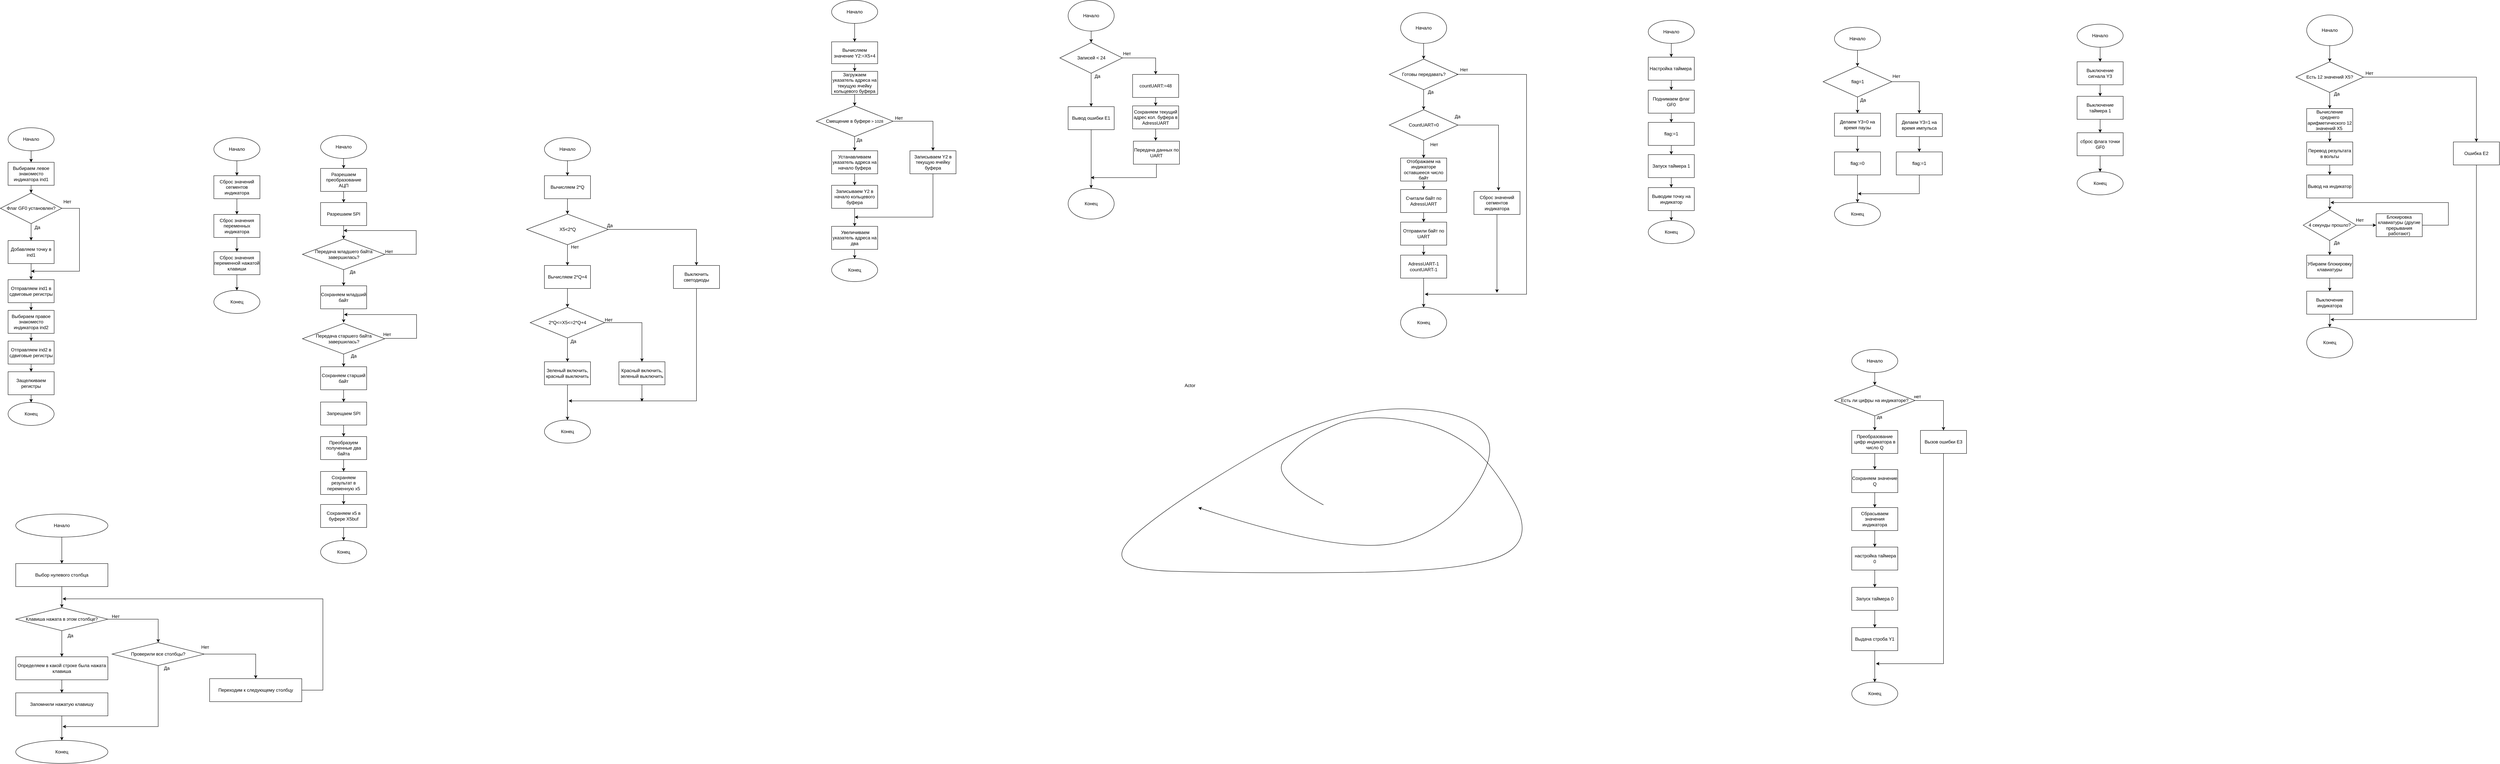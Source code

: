 <mxfile version="15.9.1" type="github">
  <diagram id="BDikjY4Nm3Qo6hhndrGj" name="Page-1">
    <mxGraphModel dx="1673" dy="1334" grid="0" gridSize="10" guides="1" tooltips="1" connect="1" arrows="1" fold="1" page="0" pageScale="1" pageWidth="827" pageHeight="1169" math="0" shadow="0">
      <root>
        <mxCell id="0" />
        <mxCell id="1" parent="0" />
        <mxCell id="qXIKSA_yeadGHtbIyEvJ-3" value="" style="edgeStyle=orthogonalEdgeStyle;rounded=0;orthogonalLoop=1;jettySize=auto;html=1;" parent="1" source="qXIKSA_yeadGHtbIyEvJ-1" target="qXIKSA_yeadGHtbIyEvJ-2" edge="1">
          <mxGeometry relative="1" as="geometry" />
        </mxCell>
        <mxCell id="qXIKSA_yeadGHtbIyEvJ-1" value="Начало" style="ellipse;whiteSpace=wrap;html=1;" parent="1" vertex="1">
          <mxGeometry x="260" y="90" width="120" height="60" as="geometry" />
        </mxCell>
        <mxCell id="qXIKSA_yeadGHtbIyEvJ-5" value="" style="edgeStyle=orthogonalEdgeStyle;rounded=0;orthogonalLoop=1;jettySize=auto;html=1;" parent="1" source="qXIKSA_yeadGHtbIyEvJ-2" target="qXIKSA_yeadGHtbIyEvJ-4" edge="1">
          <mxGeometry relative="1" as="geometry" />
        </mxCell>
        <mxCell id="qXIKSA_yeadGHtbIyEvJ-2" value="Выбираем левое знакоместо индикатора ind1" style="whiteSpace=wrap;html=1;" parent="1" vertex="1">
          <mxGeometry x="260" y="180" width="120" height="60" as="geometry" />
        </mxCell>
        <mxCell id="qXIKSA_yeadGHtbIyEvJ-10" value="" style="edgeStyle=orthogonalEdgeStyle;rounded=0;orthogonalLoop=1;jettySize=auto;html=1;" parent="1" source="qXIKSA_yeadGHtbIyEvJ-4" target="qXIKSA_yeadGHtbIyEvJ-9" edge="1">
          <mxGeometry relative="1" as="geometry" />
        </mxCell>
        <mxCell id="qXIKSA_yeadGHtbIyEvJ-4" value="Флаг GF0 установлен?" style="rhombus;whiteSpace=wrap;html=1;" parent="1" vertex="1">
          <mxGeometry x="240" y="260" width="160" height="80" as="geometry" />
        </mxCell>
        <mxCell id="qXIKSA_yeadGHtbIyEvJ-14" value="" style="edgeStyle=orthogonalEdgeStyle;rounded=0;orthogonalLoop=1;jettySize=auto;html=1;" parent="1" source="qXIKSA_yeadGHtbIyEvJ-6" target="qXIKSA_yeadGHtbIyEvJ-13" edge="1">
          <mxGeometry relative="1" as="geometry" />
        </mxCell>
        <mxCell id="qXIKSA_yeadGHtbIyEvJ-6" value="Отправляем ind1 в сдвиговые регистры" style="whiteSpace=wrap;html=1;" parent="1" vertex="1">
          <mxGeometry x="260" y="486" width="120" height="60" as="geometry" />
        </mxCell>
        <mxCell id="qXIKSA_yeadGHtbIyEvJ-8" value="Да" style="text;html=1;align=center;verticalAlign=middle;resizable=0;points=[];autosize=1;strokeColor=none;fillColor=none;" parent="1" vertex="1">
          <mxGeometry x="321" y="340" width="30" height="20" as="geometry" />
        </mxCell>
        <mxCell id="qXIKSA_yeadGHtbIyEvJ-9" value="Добавляем точку в ind1" style="whiteSpace=wrap;html=1;" parent="1" vertex="1">
          <mxGeometry x="260" y="384" width="120" height="60" as="geometry" />
        </mxCell>
        <mxCell id="qXIKSA_yeadGHtbIyEvJ-11" value="Нет" style="text;html=1;align=center;verticalAlign=middle;resizable=0;points=[];autosize=1;strokeColor=none;fillColor=none;" parent="1" vertex="1">
          <mxGeometry x="394" y="273" width="40" height="20" as="geometry" />
        </mxCell>
        <mxCell id="qXIKSA_yeadGHtbIyEvJ-16" value="" style="edgeStyle=orthogonalEdgeStyle;rounded=0;orthogonalLoop=1;jettySize=auto;html=1;" parent="1" source="qXIKSA_yeadGHtbIyEvJ-13" target="qXIKSA_yeadGHtbIyEvJ-15" edge="1">
          <mxGeometry relative="1" as="geometry" />
        </mxCell>
        <mxCell id="qXIKSA_yeadGHtbIyEvJ-13" value="Выбираем правое знакоместо индикатора ind2" style="whiteSpace=wrap;html=1;" parent="1" vertex="1">
          <mxGeometry x="260" y="566" width="120" height="60" as="geometry" />
        </mxCell>
        <mxCell id="qXIKSA_yeadGHtbIyEvJ-18" value="" style="edgeStyle=orthogonalEdgeStyle;rounded=0;orthogonalLoop=1;jettySize=auto;html=1;" parent="1" source="qXIKSA_yeadGHtbIyEvJ-15" target="qXIKSA_yeadGHtbIyEvJ-17" edge="1">
          <mxGeometry relative="1" as="geometry" />
        </mxCell>
        <mxCell id="qXIKSA_yeadGHtbIyEvJ-15" value="Отправляем ind2 в сдвиговые регистры" style="whiteSpace=wrap;html=1;" parent="1" vertex="1">
          <mxGeometry x="260" y="646" width="120" height="60" as="geometry" />
        </mxCell>
        <mxCell id="qXIKSA_yeadGHtbIyEvJ-20" value="" style="edgeStyle=orthogonalEdgeStyle;rounded=0;orthogonalLoop=1;jettySize=auto;html=1;" parent="1" source="qXIKSA_yeadGHtbIyEvJ-17" target="qXIKSA_yeadGHtbIyEvJ-19" edge="1">
          <mxGeometry relative="1" as="geometry" />
        </mxCell>
        <mxCell id="qXIKSA_yeadGHtbIyEvJ-17" value="Защелкиваем регистры" style="whiteSpace=wrap;html=1;" parent="1" vertex="1">
          <mxGeometry x="260" y="726" width="120" height="60" as="geometry" />
        </mxCell>
        <mxCell id="qXIKSA_yeadGHtbIyEvJ-19" value="Конец" style="ellipse;whiteSpace=wrap;html=1;" parent="1" vertex="1">
          <mxGeometry x="260" y="806" width="120" height="60" as="geometry" />
        </mxCell>
        <mxCell id="qXIKSA_yeadGHtbIyEvJ-22" value="Начало" style="ellipse;whiteSpace=wrap;html=1;" parent="1" vertex="1">
          <mxGeometry x="796" y="116" width="120" height="60" as="geometry" />
        </mxCell>
        <mxCell id="qXIKSA_yeadGHtbIyEvJ-26" value="" style="edgeStyle=orthogonalEdgeStyle;rounded=0;orthogonalLoop=1;jettySize=auto;html=1;exitX=0.5;exitY=1;exitDx=0;exitDy=0;" parent="1" source="qXIKSA_yeadGHtbIyEvJ-22" target="qXIKSA_yeadGHtbIyEvJ-25" edge="1">
          <mxGeometry relative="1" as="geometry">
            <mxPoint x="856" y="271" as="sourcePoint" />
          </mxGeometry>
        </mxCell>
        <mxCell id="qXIKSA_yeadGHtbIyEvJ-28" value="" style="edgeStyle=orthogonalEdgeStyle;rounded=0;orthogonalLoop=1;jettySize=auto;html=1;" parent="1" source="qXIKSA_yeadGHtbIyEvJ-25" target="qXIKSA_yeadGHtbIyEvJ-27" edge="1">
          <mxGeometry relative="1" as="geometry" />
        </mxCell>
        <mxCell id="qXIKSA_yeadGHtbIyEvJ-25" value="Сброс значений сегментов индикатора" style="whiteSpace=wrap;html=1;" parent="1" vertex="1">
          <mxGeometry x="796" y="215" width="120" height="60" as="geometry" />
        </mxCell>
        <mxCell id="FwiiBkMyYn4RmG29Leu4-7" value="" style="edgeStyle=orthogonalEdgeStyle;rounded=0;orthogonalLoop=1;jettySize=auto;html=1;" edge="1" parent="1" source="qXIKSA_yeadGHtbIyEvJ-27" target="FwiiBkMyYn4RmG29Leu4-6">
          <mxGeometry relative="1" as="geometry" />
        </mxCell>
        <mxCell id="qXIKSA_yeadGHtbIyEvJ-27" value="Сброс значения переменных индикатора" style="whiteSpace=wrap;html=1;" parent="1" vertex="1">
          <mxGeometry x="796" y="316" width="120" height="60" as="geometry" />
        </mxCell>
        <mxCell id="qXIKSA_yeadGHtbIyEvJ-29" value="Конец" style="ellipse;whiteSpace=wrap;html=1;" parent="1" vertex="1">
          <mxGeometry x="796" y="514" width="120" height="60" as="geometry" />
        </mxCell>
        <mxCell id="qXIKSA_yeadGHtbIyEvJ-34" value="" style="edgeStyle=orthogonalEdgeStyle;rounded=0;orthogonalLoop=1;jettySize=auto;html=1;" parent="1" source="qXIKSA_yeadGHtbIyEvJ-31" target="qXIKSA_yeadGHtbIyEvJ-33" edge="1">
          <mxGeometry relative="1" as="geometry" />
        </mxCell>
        <mxCell id="qXIKSA_yeadGHtbIyEvJ-31" value="Начало" style="ellipse;whiteSpace=wrap;html=1;" parent="1" vertex="1">
          <mxGeometry x="1074" y="110" width="120" height="60" as="geometry" />
        </mxCell>
        <mxCell id="j28Z8KrSH4m5ZyAPm5Sx-2" value="" style="edgeStyle=orthogonalEdgeStyle;rounded=0;orthogonalLoop=1;jettySize=auto;html=1;" edge="1" parent="1" source="qXIKSA_yeadGHtbIyEvJ-33" target="j28Z8KrSH4m5ZyAPm5Sx-1">
          <mxGeometry relative="1" as="geometry" />
        </mxCell>
        <mxCell id="qXIKSA_yeadGHtbIyEvJ-33" value="Разрешаем преобразование АЦП" style="whiteSpace=wrap;html=1;" parent="1" vertex="1">
          <mxGeometry x="1074" y="196" width="120" height="60" as="geometry" />
        </mxCell>
        <mxCell id="qXIKSA_yeadGHtbIyEvJ-39" value="" style="edgeStyle=orthogonalEdgeStyle;rounded=0;orthogonalLoop=1;jettySize=auto;html=1;" parent="1" source="qXIKSA_yeadGHtbIyEvJ-36" target="qXIKSA_yeadGHtbIyEvJ-38" edge="1">
          <mxGeometry relative="1" as="geometry" />
        </mxCell>
        <mxCell id="qXIKSA_yeadGHtbIyEvJ-36" value="Преобразуем полученные два байта" style="whiteSpace=wrap;html=1;" parent="1" vertex="1">
          <mxGeometry x="1074" y="895" width="120" height="60" as="geometry" />
        </mxCell>
        <mxCell id="qXIKSA_yeadGHtbIyEvJ-38" value="Сохраняем результат в переменную x5" style="whiteSpace=wrap;html=1;" parent="1" vertex="1">
          <mxGeometry x="1074" y="986" width="120" height="60" as="geometry" />
        </mxCell>
        <mxCell id="qXIKSA_yeadGHtbIyEvJ-40" value="Конец" style="ellipse;whiteSpace=wrap;html=1;" parent="1" vertex="1">
          <mxGeometry x="1074" y="1166" width="120" height="60" as="geometry" />
        </mxCell>
        <mxCell id="qXIKSA_yeadGHtbIyEvJ-44" value="" style="edgeStyle=orthogonalEdgeStyle;rounded=0;orthogonalLoop=1;jettySize=auto;html=1;" parent="1" source="qXIKSA_yeadGHtbIyEvJ-42" target="qXIKSA_yeadGHtbIyEvJ-43" edge="1">
          <mxGeometry relative="1" as="geometry" />
        </mxCell>
        <mxCell id="qXIKSA_yeadGHtbIyEvJ-42" value="Начало" style="ellipse;whiteSpace=wrap;html=1;" parent="1" vertex="1">
          <mxGeometry x="1657" y="116" width="120" height="60" as="geometry" />
        </mxCell>
        <mxCell id="4XCkngfyVFlSUgKzwHnH-2" value="" style="edgeStyle=orthogonalEdgeStyle;rounded=0;orthogonalLoop=1;jettySize=auto;html=1;" parent="1" source="qXIKSA_yeadGHtbIyEvJ-43" target="4XCkngfyVFlSUgKzwHnH-1" edge="1">
          <mxGeometry relative="1" as="geometry" />
        </mxCell>
        <mxCell id="qXIKSA_yeadGHtbIyEvJ-43" value="Вычисляем 2*Q" style="whiteSpace=wrap;html=1;" parent="1" vertex="1">
          <mxGeometry x="1657" y="215" width="120" height="60" as="geometry" />
        </mxCell>
        <mxCell id="4XCkngfyVFlSUgKzwHnH-4" value="" style="edgeStyle=orthogonalEdgeStyle;rounded=0;orthogonalLoop=1;jettySize=auto;html=1;" parent="1" source="4XCkngfyVFlSUgKzwHnH-1" target="4XCkngfyVFlSUgKzwHnH-3" edge="1">
          <mxGeometry relative="1" as="geometry" />
        </mxCell>
        <mxCell id="4XCkngfyVFlSUgKzwHnH-7" value="" style="edgeStyle=orthogonalEdgeStyle;rounded=0;orthogonalLoop=1;jettySize=auto;html=1;" parent="1" source="4XCkngfyVFlSUgKzwHnH-1" target="4XCkngfyVFlSUgKzwHnH-6" edge="1">
          <mxGeometry relative="1" as="geometry" />
        </mxCell>
        <mxCell id="4XCkngfyVFlSUgKzwHnH-1" value="&lt;span&gt;X5&amp;lt;2*Q&lt;/span&gt;" style="rhombus;whiteSpace=wrap;html=1;" parent="1" vertex="1">
          <mxGeometry x="1610.5" y="315" width="213" height="80" as="geometry" />
        </mxCell>
        <mxCell id="4XCkngfyVFlSUgKzwHnH-3" value="Выключить светодиоды" style="whiteSpace=wrap;html=1;" parent="1" vertex="1">
          <mxGeometry x="1993" y="449" width="120" height="60" as="geometry" />
        </mxCell>
        <mxCell id="4XCkngfyVFlSUgKzwHnH-5" value="Да" style="text;html=1;align=center;verticalAlign=middle;resizable=0;points=[];autosize=1;strokeColor=none;fillColor=none;" parent="1" vertex="1">
          <mxGeometry x="1814" y="336" width="25" height="18" as="geometry" />
        </mxCell>
        <mxCell id="4XCkngfyVFlSUgKzwHnH-10" value="" style="edgeStyle=orthogonalEdgeStyle;rounded=0;orthogonalLoop=1;jettySize=auto;html=1;" parent="1" source="4XCkngfyVFlSUgKzwHnH-6" target="4XCkngfyVFlSUgKzwHnH-9" edge="1">
          <mxGeometry relative="1" as="geometry" />
        </mxCell>
        <mxCell id="4XCkngfyVFlSUgKzwHnH-6" value="Вычисляем 2*Q+4" style="whiteSpace=wrap;html=1;" parent="1" vertex="1">
          <mxGeometry x="1657" y="449" width="120" height="60" as="geometry" />
        </mxCell>
        <mxCell id="4XCkngfyVFlSUgKzwHnH-8" value="Нет" style="text;html=1;align=center;verticalAlign=middle;resizable=0;points=[];autosize=1;strokeColor=none;fillColor=none;" parent="1" vertex="1">
          <mxGeometry x="1721" y="392" width="30" height="18" as="geometry" />
        </mxCell>
        <mxCell id="4XCkngfyVFlSUgKzwHnH-19" value="" style="edgeStyle=orthogonalEdgeStyle;rounded=0;orthogonalLoop=1;jettySize=auto;html=1;" parent="1" source="4XCkngfyVFlSUgKzwHnH-9" target="4XCkngfyVFlSUgKzwHnH-18" edge="1">
          <mxGeometry relative="1" as="geometry" />
        </mxCell>
        <mxCell id="4XCkngfyVFlSUgKzwHnH-22" value="" style="edgeStyle=orthogonalEdgeStyle;rounded=0;orthogonalLoop=1;jettySize=auto;html=1;" parent="1" source="4XCkngfyVFlSUgKzwHnH-9" target="4XCkngfyVFlSUgKzwHnH-21" edge="1">
          <mxGeometry relative="1" as="geometry" />
        </mxCell>
        <mxCell id="4XCkngfyVFlSUgKzwHnH-9" value="2*Q&amp;lt;=X5&amp;lt;=2*Q+4" style="rhombus;whiteSpace=wrap;html=1;" parent="1" vertex="1">
          <mxGeometry x="1620" y="558" width="194" height="80" as="geometry" />
        </mxCell>
        <mxCell id="j28Z8KrSH4m5ZyAPm5Sx-61" value="" style="edgeStyle=orthogonalEdgeStyle;rounded=0;orthogonalLoop=1;jettySize=auto;html=1;" edge="1" parent="1" source="4XCkngfyVFlSUgKzwHnH-18" target="4XCkngfyVFlSUgKzwHnH-24">
          <mxGeometry relative="1" as="geometry" />
        </mxCell>
        <mxCell id="4XCkngfyVFlSUgKzwHnH-18" value="Зеленый включить, красный выключить" style="whiteSpace=wrap;html=1;" parent="1" vertex="1">
          <mxGeometry x="1657" y="700" width="120" height="60" as="geometry" />
        </mxCell>
        <mxCell id="4XCkngfyVFlSUgKzwHnH-20" value="Да" style="text;html=1;align=center;verticalAlign=middle;resizable=0;points=[];autosize=1;strokeColor=none;fillColor=none;" parent="1" vertex="1">
          <mxGeometry x="1719" y="638" width="25" height="18" as="geometry" />
        </mxCell>
        <mxCell id="4XCkngfyVFlSUgKzwHnH-21" value="Красный включить, зеленый выключить" style="whiteSpace=wrap;html=1;" parent="1" vertex="1">
          <mxGeometry x="1851" y="700" width="120" height="60" as="geometry" />
        </mxCell>
        <mxCell id="4XCkngfyVFlSUgKzwHnH-23" value="Нет" style="text;html=1;align=center;verticalAlign=middle;resizable=0;points=[];autosize=1;strokeColor=none;fillColor=none;" parent="1" vertex="1">
          <mxGeometry x="1809" y="582" width="30" height="18" as="geometry" />
        </mxCell>
        <mxCell id="4XCkngfyVFlSUgKzwHnH-24" value="Конец" style="ellipse;whiteSpace=wrap;html=1;" parent="1" vertex="1">
          <mxGeometry x="1657" y="852" width="120" height="60" as="geometry" />
        </mxCell>
        <mxCell id="4XCkngfyVFlSUgKzwHnH-30" value="" style="edgeStyle=orthogonalEdgeStyle;rounded=0;orthogonalLoop=1;jettySize=auto;html=1;" parent="1" source="4XCkngfyVFlSUgKzwHnH-28" target="4XCkngfyVFlSUgKzwHnH-29" edge="1">
          <mxGeometry relative="1" as="geometry" />
        </mxCell>
        <mxCell id="4XCkngfyVFlSUgKzwHnH-28" value="Начало" style="ellipse;whiteSpace=wrap;html=1;" parent="1" vertex="1">
          <mxGeometry x="2405" y="-242" width="120" height="60" as="geometry" />
        </mxCell>
        <mxCell id="4XCkngfyVFlSUgKzwHnH-32" value="" style="edgeStyle=orthogonalEdgeStyle;rounded=0;orthogonalLoop=1;jettySize=auto;html=1;" parent="1" source="4XCkngfyVFlSUgKzwHnH-29" target="4XCkngfyVFlSUgKzwHnH-31" edge="1">
          <mxGeometry relative="1" as="geometry" />
        </mxCell>
        <mxCell id="4XCkngfyVFlSUgKzwHnH-29" value="Вычисляем значение Y2:=X5+4" style="whiteSpace=wrap;html=1;" parent="1" vertex="1">
          <mxGeometry x="2405" y="-134" width="120" height="57" as="geometry" />
        </mxCell>
        <mxCell id="4XCkngfyVFlSUgKzwHnH-34" value="" style="edgeStyle=orthogonalEdgeStyle;rounded=0;orthogonalLoop=1;jettySize=auto;html=1;" parent="1" source="4XCkngfyVFlSUgKzwHnH-31" target="4XCkngfyVFlSUgKzwHnH-33" edge="1">
          <mxGeometry relative="1" as="geometry" />
        </mxCell>
        <mxCell id="4XCkngfyVFlSUgKzwHnH-31" value="Загружаем указатель адреса на текущую ячейку кольцевого буфера" style="whiteSpace=wrap;html=1;" parent="1" vertex="1">
          <mxGeometry x="2405" y="-57" width="120" height="60" as="geometry" />
        </mxCell>
        <mxCell id="4XCkngfyVFlSUgKzwHnH-39" value="" style="edgeStyle=orthogonalEdgeStyle;rounded=0;orthogonalLoop=1;jettySize=auto;html=1;" parent="1" source="4XCkngfyVFlSUgKzwHnH-33" target="4XCkngfyVFlSUgKzwHnH-38" edge="1">
          <mxGeometry relative="1" as="geometry" />
        </mxCell>
        <mxCell id="j28Z8KrSH4m5ZyAPm5Sx-37" value="" style="edgeStyle=orthogonalEdgeStyle;rounded=0;orthogonalLoop=1;jettySize=auto;html=1;" edge="1" parent="1" source="4XCkngfyVFlSUgKzwHnH-33" target="j28Z8KrSH4m5ZyAPm5Sx-36">
          <mxGeometry relative="1" as="geometry" />
        </mxCell>
        <mxCell id="4XCkngfyVFlSUgKzwHnH-33" value="Смещение в буфере&lt;span style=&quot;font-size: 10px&quot;&gt;&amp;nbsp;&amp;gt; 1028&lt;/span&gt;" style="rhombus;whiteSpace=wrap;html=1;" parent="1" vertex="1">
          <mxGeometry x="2365" y="33" width="200" height="80" as="geometry" />
        </mxCell>
        <mxCell id="j28Z8KrSH4m5ZyAPm5Sx-43" value="" style="edgeStyle=orthogonalEdgeStyle;rounded=0;orthogonalLoop=1;jettySize=auto;html=1;" edge="1" parent="1" source="4XCkngfyVFlSUgKzwHnH-35" target="j28Z8KrSH4m5ZyAPm5Sx-42">
          <mxGeometry relative="1" as="geometry" />
        </mxCell>
        <mxCell id="4XCkngfyVFlSUgKzwHnH-35" value="Записываем Y2 в начало кольцевого буфера" style="whiteSpace=wrap;html=1;" parent="1" vertex="1">
          <mxGeometry x="2405" y="240" width="120" height="60" as="geometry" />
        </mxCell>
        <mxCell id="4XCkngfyVFlSUgKzwHnH-37" value="Да" style="text;html=1;align=center;verticalAlign=middle;resizable=0;points=[];autosize=1;strokeColor=none;fillColor=none;" parent="1" vertex="1">
          <mxGeometry x="2464.5" y="113" width="25" height="18" as="geometry" />
        </mxCell>
        <mxCell id="4XCkngfyVFlSUgKzwHnH-38" value="Записываем Y2 в текущую ячейку буфера" style="whiteSpace=wrap;html=1;" parent="1" vertex="1">
          <mxGeometry x="2609" y="150" width="120" height="60" as="geometry" />
        </mxCell>
        <mxCell id="4XCkngfyVFlSUgKzwHnH-40" value="Нет" style="text;html=1;align=center;verticalAlign=middle;resizable=0;points=[];autosize=1;strokeColor=none;fillColor=none;" parent="1" vertex="1">
          <mxGeometry x="2565" y="56" width="30" height="18" as="geometry" />
        </mxCell>
        <mxCell id="4XCkngfyVFlSUgKzwHnH-41" value="Конец" style="ellipse;whiteSpace=wrap;html=1;" parent="1" vertex="1">
          <mxGeometry x="2405" y="431" width="120" height="60" as="geometry" />
        </mxCell>
        <mxCell id="4XCkngfyVFlSUgKzwHnH-49" value="" style="edgeStyle=orthogonalEdgeStyle;rounded=0;orthogonalLoop=1;jettySize=auto;html=1;" parent="1" source="4XCkngfyVFlSUgKzwHnH-45" target="4XCkngfyVFlSUgKzwHnH-48" edge="1">
          <mxGeometry relative="1" as="geometry" />
        </mxCell>
        <mxCell id="4XCkngfyVFlSUgKzwHnH-45" value="Начало" style="ellipse;whiteSpace=wrap;html=1;" parent="1" vertex="1">
          <mxGeometry x="3021" y="-242" width="120" height="80" as="geometry" />
        </mxCell>
        <mxCell id="4XCkngfyVFlSUgKzwHnH-51" value="" style="edgeStyle=orthogonalEdgeStyle;rounded=0;orthogonalLoop=1;jettySize=auto;html=1;" parent="1" source="4XCkngfyVFlSUgKzwHnH-48" target="4XCkngfyVFlSUgKzwHnH-50" edge="1">
          <mxGeometry relative="1" as="geometry" />
        </mxCell>
        <mxCell id="4XCkngfyVFlSUgKzwHnH-59" value="" style="edgeStyle=orthogonalEdgeStyle;rounded=0;orthogonalLoop=1;jettySize=auto;html=1;" parent="1" source="4XCkngfyVFlSUgKzwHnH-48" target="4XCkngfyVFlSUgKzwHnH-58" edge="1">
          <mxGeometry relative="1" as="geometry" />
        </mxCell>
        <mxCell id="4XCkngfyVFlSUgKzwHnH-48" value="Записей &amp;lt; 24" style="rhombus;whiteSpace=wrap;html=1;" parent="1" vertex="1">
          <mxGeometry x="2999.5" y="-132" width="163" height="80" as="geometry" />
        </mxCell>
        <mxCell id="4XCkngfyVFlSUgKzwHnH-50" value="Вывод ошибки Е1" style="whiteSpace=wrap;html=1;" parent="1" vertex="1">
          <mxGeometry x="3021" y="35" width="120" height="60" as="geometry" />
        </mxCell>
        <mxCell id="4XCkngfyVFlSUgKzwHnH-52" value="Да" style="text;html=1;align=center;verticalAlign=middle;resizable=0;points=[];autosize=1;strokeColor=none;fillColor=none;" parent="1" vertex="1">
          <mxGeometry x="3084" y="-53" width="25" height="18" as="geometry" />
        </mxCell>
        <mxCell id="4XCkngfyVFlSUgKzwHnH-70" style="edgeStyle=orthogonalEdgeStyle;rounded=0;orthogonalLoop=1;jettySize=auto;html=1;entryX=0.5;entryY=0;entryDx=0;entryDy=0;" parent="1" source="4XCkngfyVFlSUgKzwHnH-53" edge="1">
          <mxGeometry relative="1" as="geometry">
            <mxPoint x="3249" y="124" as="targetPoint" />
          </mxGeometry>
        </mxCell>
        <mxCell id="4XCkngfyVFlSUgKzwHnH-53" value="Сохраняем текущий адрес кол. буфера в AdressUART" style="whiteSpace=wrap;html=1;" parent="1" vertex="1">
          <mxGeometry x="3189" y="33" width="120" height="60" as="geometry" />
        </mxCell>
        <mxCell id="4XCkngfyVFlSUgKzwHnH-55" value="Нет" style="text;html=1;align=center;verticalAlign=middle;resizable=0;points=[];autosize=1;strokeColor=none;fillColor=none;" parent="1" vertex="1">
          <mxGeometry x="3159" y="-112" width="30" height="18" as="geometry" />
        </mxCell>
        <mxCell id="4XCkngfyVFlSUgKzwHnH-60" style="edgeStyle=orthogonalEdgeStyle;rounded=0;orthogonalLoop=1;jettySize=auto;html=1;entryX=0.5;entryY=0;entryDx=0;entryDy=0;" parent="1" source="4XCkngfyVFlSUgKzwHnH-58" target="4XCkngfyVFlSUgKzwHnH-53" edge="1">
          <mxGeometry relative="1" as="geometry" />
        </mxCell>
        <mxCell id="4XCkngfyVFlSUgKzwHnH-58" value="countUART:=48" style="whiteSpace=wrap;html=1;" parent="1" vertex="1">
          <mxGeometry x="3189" y="-49" width="120" height="60" as="geometry" />
        </mxCell>
        <mxCell id="4XCkngfyVFlSUgKzwHnH-64" value="Конец" style="ellipse;whiteSpace=wrap;html=1;" parent="1" vertex="1">
          <mxGeometry x="3021" y="248" width="120" height="80" as="geometry" />
        </mxCell>
        <mxCell id="4XCkngfyVFlSUgKzwHnH-73" style="edgeStyle=orthogonalEdgeStyle;rounded=0;orthogonalLoop=1;jettySize=auto;html=1;" parent="1" source="4XCkngfyVFlSUgKzwHnH-71" target="4XCkngfyVFlSUgKzwHnH-72" edge="1">
          <mxGeometry relative="1" as="geometry" />
        </mxCell>
        <mxCell id="4XCkngfyVFlSUgKzwHnH-71" value="Начало" style="ellipse;whiteSpace=wrap;html=1;" parent="1" vertex="1">
          <mxGeometry x="3887" y="-210" width="120" height="80" as="geometry" />
        </mxCell>
        <mxCell id="4XCkngfyVFlSUgKzwHnH-78" value="" style="edgeStyle=orthogonalEdgeStyle;rounded=0;orthogonalLoop=1;jettySize=auto;html=1;" parent="1" source="4XCkngfyVFlSUgKzwHnH-72" target="4XCkngfyVFlSUgKzwHnH-77" edge="1">
          <mxGeometry relative="1" as="geometry" />
        </mxCell>
        <mxCell id="4XCkngfyVFlSUgKzwHnH-72" value="Готовы передавать?" style="rhombus;whiteSpace=wrap;html=1;" parent="1" vertex="1">
          <mxGeometry x="3857.5" y="-89" width="179" height="80" as="geometry" />
        </mxCell>
        <mxCell id="4XCkngfyVFlSUgKzwHnH-77" value="CountUART=0" style="rhombus;whiteSpace=wrap;html=1;" parent="1" vertex="1">
          <mxGeometry x="3857.5" y="43" width="179" height="80" as="geometry" />
        </mxCell>
        <mxCell id="4XCkngfyVFlSUgKzwHnH-79" value="Да" style="text;html=1;align=center;verticalAlign=middle;resizable=0;points=[];autosize=1;strokeColor=none;fillColor=none;" parent="1" vertex="1">
          <mxGeometry x="3952" y="-12" width="25" height="18" as="geometry" />
        </mxCell>
        <mxCell id="4XCkngfyVFlSUgKzwHnH-88" value="Да" style="text;html=1;align=center;verticalAlign=middle;resizable=0;points=[];autosize=1;strokeColor=none;fillColor=none;" parent="1" vertex="1">
          <mxGeometry x="4022" y="52" width="25" height="18" as="geometry" />
        </mxCell>
        <mxCell id="4XCkngfyVFlSUgKzwHnH-89" value="Нет" style="text;html=1;align=center;verticalAlign=middle;resizable=0;points=[];autosize=1;strokeColor=none;fillColor=none;" parent="1" vertex="1">
          <mxGeometry x="3959" y="125" width="30" height="18" as="geometry" />
        </mxCell>
        <mxCell id="4XCkngfyVFlSUgKzwHnH-93" value="" style="edgeStyle=orthogonalEdgeStyle;rounded=0;orthogonalLoop=1;jettySize=auto;html=1;" parent="1" source="4XCkngfyVFlSUgKzwHnH-90" target="4XCkngfyVFlSUgKzwHnH-92" edge="1">
          <mxGeometry relative="1" as="geometry" />
        </mxCell>
        <mxCell id="4XCkngfyVFlSUgKzwHnH-90" value="Отображаем на индикаторе оставшееся число байт" style="whiteSpace=wrap;html=1;" parent="1" vertex="1">
          <mxGeometry x="3887" y="169" width="120" height="60" as="geometry" />
        </mxCell>
        <mxCell id="4XCkngfyVFlSUgKzwHnH-92" value="Считали байт по AdressUART" style="whiteSpace=wrap;html=1;" parent="1" vertex="1">
          <mxGeometry x="3887" y="251" width="120" height="60" as="geometry" />
        </mxCell>
        <mxCell id="4XCkngfyVFlSUgKzwHnH-97" value="" style="edgeStyle=orthogonalEdgeStyle;rounded=0;orthogonalLoop=1;jettySize=auto;html=1;entryX=0.5;entryY=0;entryDx=0;entryDy=0;" parent="1" source="4XCkngfyVFlSUgKzwHnH-94" target="4XCkngfyVFlSUgKzwHnH-98" edge="1">
          <mxGeometry relative="1" as="geometry">
            <mxPoint x="3947" y="509" as="targetPoint" />
          </mxGeometry>
        </mxCell>
        <mxCell id="4XCkngfyVFlSUgKzwHnH-94" value="AdressUART-1&lt;br&gt;countUART-1" style="whiteSpace=wrap;html=1;" parent="1" vertex="1">
          <mxGeometry x="3887" y="422" width="120" height="60" as="geometry" />
        </mxCell>
        <mxCell id="4XCkngfyVFlSUgKzwHnH-98" value="Конец" style="ellipse;whiteSpace=wrap;html=1;" parent="1" vertex="1">
          <mxGeometry x="3887" y="558" width="120" height="80" as="geometry" />
        </mxCell>
        <mxCell id="4XCkngfyVFlSUgKzwHnH-101" value="Нет" style="text;html=1;align=center;verticalAlign=middle;resizable=0;points=[];autosize=1;strokeColor=none;fillColor=none;" parent="1" vertex="1">
          <mxGeometry x="4036.5" y="-70" width="30" height="18" as="geometry" />
        </mxCell>
        <mxCell id="4XCkngfyVFlSUgKzwHnH-106" value="" style="edgeStyle=orthogonalEdgeStyle;rounded=0;orthogonalLoop=1;jettySize=auto;html=1;" parent="1" source="4XCkngfyVFlSUgKzwHnH-103" target="4XCkngfyVFlSUgKzwHnH-105" edge="1">
          <mxGeometry relative="1" as="geometry" />
        </mxCell>
        <mxCell id="4XCkngfyVFlSUgKzwHnH-103" value="Начало" style="ellipse;whiteSpace=wrap;html=1;" parent="1" vertex="1">
          <mxGeometry x="4532" y="-190" width="120" height="60" as="geometry" />
        </mxCell>
        <mxCell id="4XCkngfyVFlSUgKzwHnH-105" value="Настройка таймера&amp;nbsp;" style="whiteSpace=wrap;html=1;" parent="1" vertex="1">
          <mxGeometry x="4532" y="-94" width="120" height="60" as="geometry" />
        </mxCell>
        <mxCell id="4XCkngfyVFlSUgKzwHnH-112" value="" style="edgeStyle=orthogonalEdgeStyle;rounded=0;orthogonalLoop=1;jettySize=auto;html=1;" parent="1" source="4XCkngfyVFlSUgKzwHnH-107" target="4XCkngfyVFlSUgKzwHnH-111" edge="1">
          <mxGeometry relative="1" as="geometry" />
        </mxCell>
        <mxCell id="4XCkngfyVFlSUgKzwHnH-107" value="flag:=1" style="whiteSpace=wrap;html=1;" parent="1" vertex="1">
          <mxGeometry x="4532" y="76" width="120" height="60" as="geometry" />
        </mxCell>
        <mxCell id="FwiiBkMyYn4RmG29Leu4-37" value="" style="edgeStyle=orthogonalEdgeStyle;rounded=0;orthogonalLoop=1;jettySize=auto;html=1;" edge="1" parent="1" source="4XCkngfyVFlSUgKzwHnH-111" target="FwiiBkMyYn4RmG29Leu4-36">
          <mxGeometry relative="1" as="geometry" />
        </mxCell>
        <mxCell id="4XCkngfyVFlSUgKzwHnH-111" value="Запуск таймера 1" style="whiteSpace=wrap;html=1;" parent="1" vertex="1">
          <mxGeometry x="4532" y="160" width="120" height="60" as="geometry" />
        </mxCell>
        <mxCell id="4XCkngfyVFlSUgKzwHnH-113" value="Конец" style="ellipse;whiteSpace=wrap;html=1;" parent="1" vertex="1">
          <mxGeometry x="4532" y="332" width="120" height="60" as="geometry" />
        </mxCell>
        <mxCell id="4XCkngfyVFlSUgKzwHnH-117" value="" style="edgeStyle=orthogonalEdgeStyle;rounded=0;orthogonalLoop=1;jettySize=auto;html=1;" parent="1" source="4XCkngfyVFlSUgKzwHnH-115" target="4XCkngfyVFlSUgKzwHnH-116" edge="1">
          <mxGeometry relative="1" as="geometry" />
        </mxCell>
        <mxCell id="4XCkngfyVFlSUgKzwHnH-115" value="Начало" style="ellipse;whiteSpace=wrap;html=1;" parent="1" vertex="1">
          <mxGeometry x="5017" y="-172" width="120" height="60" as="geometry" />
        </mxCell>
        <mxCell id="4XCkngfyVFlSUgKzwHnH-118" style="edgeStyle=orthogonalEdgeStyle;rounded=0;orthogonalLoop=1;jettySize=auto;html=1;entryX=0.5;entryY=0;entryDx=0;entryDy=0;" parent="1" source="4XCkngfyVFlSUgKzwHnH-116" target="4XCkngfyVFlSUgKzwHnH-122" edge="1">
          <mxGeometry relative="1" as="geometry">
            <mxPoint x="4915.235" y="98.941" as="targetPoint" />
          </mxGeometry>
        </mxCell>
        <mxCell id="4XCkngfyVFlSUgKzwHnH-120" style="edgeStyle=orthogonalEdgeStyle;rounded=0;orthogonalLoop=1;jettySize=auto;html=1;entryX=0.5;entryY=0;entryDx=0;entryDy=0;" parent="1" source="4XCkngfyVFlSUgKzwHnH-116" target="4XCkngfyVFlSUgKzwHnH-123" edge="1">
          <mxGeometry relative="1" as="geometry">
            <mxPoint x="5244.647" y="114.235" as="targetPoint" />
          </mxGeometry>
        </mxCell>
        <mxCell id="4XCkngfyVFlSUgKzwHnH-116" value="flag=1" style="rhombus;whiteSpace=wrap;html=1;" parent="1" vertex="1">
          <mxGeometry x="4987.5" y="-70" width="179" height="80" as="geometry" />
        </mxCell>
        <mxCell id="4XCkngfyVFlSUgKzwHnH-119" value="Да" style="text;html=1;align=center;verticalAlign=middle;resizable=0;points=[];autosize=1;strokeColor=none;fillColor=none;" parent="1" vertex="1">
          <mxGeometry x="5078" y="9" width="25" height="18" as="geometry" />
        </mxCell>
        <mxCell id="4XCkngfyVFlSUgKzwHnH-121" value="Нет" style="text;html=1;align=center;verticalAlign=middle;resizable=0;points=[];autosize=1;strokeColor=none;fillColor=none;" parent="1" vertex="1">
          <mxGeometry x="5163" y="-53" width="30" height="18" as="geometry" />
        </mxCell>
        <mxCell id="FwiiBkMyYn4RmG29Leu4-43" value="" style="edgeStyle=orthogonalEdgeStyle;rounded=0;orthogonalLoop=1;jettySize=auto;html=1;" edge="1" parent="1" source="4XCkngfyVFlSUgKzwHnH-122" target="FwiiBkMyYn4RmG29Leu4-39">
          <mxGeometry relative="1" as="geometry" />
        </mxCell>
        <mxCell id="4XCkngfyVFlSUgKzwHnH-122" value="Делаем Y3=0 на время паузы" style="rounded=0;whiteSpace=wrap;html=1;" parent="1" vertex="1">
          <mxGeometry x="5017" y="52" width="120" height="60" as="geometry" />
        </mxCell>
        <mxCell id="FwiiBkMyYn4RmG29Leu4-44" value="" style="edgeStyle=orthogonalEdgeStyle;rounded=0;orthogonalLoop=1;jettySize=auto;html=1;" edge="1" parent="1" source="4XCkngfyVFlSUgKzwHnH-123" target="FwiiBkMyYn4RmG29Leu4-41">
          <mxGeometry relative="1" as="geometry" />
        </mxCell>
        <mxCell id="4XCkngfyVFlSUgKzwHnH-123" value="Делаем Y3=1 на время импульса" style="rounded=0;whiteSpace=wrap;html=1;" parent="1" vertex="1">
          <mxGeometry x="5178" y="53" width="120" height="60" as="geometry" />
        </mxCell>
        <mxCell id="4XCkngfyVFlSUgKzwHnH-126" value="Конец" style="ellipse;whiteSpace=wrap;html=1;" parent="1" vertex="1">
          <mxGeometry x="5017" y="285" width="120" height="60" as="geometry" />
        </mxCell>
        <mxCell id="4XCkngfyVFlSUgKzwHnH-129" value="" style="edgeStyle=orthogonalEdgeStyle;rounded=0;orthogonalLoop=1;jettySize=auto;html=1;" parent="1" source="4XCkngfyVFlSUgKzwHnH-127" target="4XCkngfyVFlSUgKzwHnH-128" edge="1">
          <mxGeometry relative="1" as="geometry" />
        </mxCell>
        <mxCell id="4XCkngfyVFlSUgKzwHnH-127" value="Начало" style="ellipse;whiteSpace=wrap;html=1;" parent="1" vertex="1">
          <mxGeometry x="5649" y="-180" width="120" height="60" as="geometry" />
        </mxCell>
        <mxCell id="4XCkngfyVFlSUgKzwHnH-131" value="" style="edgeStyle=orthogonalEdgeStyle;rounded=0;orthogonalLoop=1;jettySize=auto;html=1;" parent="1" source="4XCkngfyVFlSUgKzwHnH-128" target="4XCkngfyVFlSUgKzwHnH-130" edge="1">
          <mxGeometry relative="1" as="geometry" />
        </mxCell>
        <mxCell id="4XCkngfyVFlSUgKzwHnH-128" value="Выключение сигнала Y3" style="whiteSpace=wrap;html=1;" parent="1" vertex="1">
          <mxGeometry x="5649" y="-82" width="120" height="60" as="geometry" />
        </mxCell>
        <mxCell id="4LYopf4Jh6BoX8T5tIT_-36" value="" style="edgeStyle=orthogonalEdgeStyle;rounded=0;orthogonalLoop=1;jettySize=auto;html=1;" parent="1" source="4XCkngfyVFlSUgKzwHnH-130" target="4LYopf4Jh6BoX8T5tIT_-35" edge="1">
          <mxGeometry relative="1" as="geometry" />
        </mxCell>
        <mxCell id="4XCkngfyVFlSUgKzwHnH-130" value="Выключение таймера 1" style="whiteSpace=wrap;html=1;" parent="1" vertex="1">
          <mxGeometry x="5649" y="8" width="120" height="60" as="geometry" />
        </mxCell>
        <mxCell id="4XCkngfyVFlSUgKzwHnH-132" value="Конец" style="ellipse;whiteSpace=wrap;html=1;" parent="1" vertex="1">
          <mxGeometry x="5649" y="205" width="120" height="60" as="geometry" />
        </mxCell>
        <mxCell id="4XCkngfyVFlSUgKzwHnH-136" value="" style="edgeStyle=orthogonalEdgeStyle;rounded=0;orthogonalLoop=1;jettySize=auto;html=1;" parent="1" source="4XCkngfyVFlSUgKzwHnH-134" target="4XCkngfyVFlSUgKzwHnH-135" edge="1">
          <mxGeometry relative="1" as="geometry" />
        </mxCell>
        <mxCell id="4XCkngfyVFlSUgKzwHnH-134" value="Начало" style="ellipse;whiteSpace=wrap;html=1;" parent="1" vertex="1">
          <mxGeometry x="6247" y="-204" width="120" height="80" as="geometry" />
        </mxCell>
        <mxCell id="4XCkngfyVFlSUgKzwHnH-137" style="edgeStyle=orthogonalEdgeStyle;rounded=0;orthogonalLoop=1;jettySize=auto;html=1;entryX=0.5;entryY=0;entryDx=0;entryDy=0;" parent="1" source="4XCkngfyVFlSUgKzwHnH-135" target="4XCkngfyVFlSUgKzwHnH-142" edge="1">
          <mxGeometry relative="1" as="geometry">
            <mxPoint x="6109" y="70" as="targetPoint" />
          </mxGeometry>
        </mxCell>
        <mxCell id="4XCkngfyVFlSUgKzwHnH-139" style="edgeStyle=orthogonalEdgeStyle;rounded=0;orthogonalLoop=1;jettySize=auto;html=1;entryX=0.5;entryY=0;entryDx=0;entryDy=0;" parent="1" source="4XCkngfyVFlSUgKzwHnH-135" target="4XCkngfyVFlSUgKzwHnH-141" edge="1">
          <mxGeometry relative="1" as="geometry">
            <mxPoint x="6512" y="71" as="targetPoint" />
          </mxGeometry>
        </mxCell>
        <mxCell id="4XCkngfyVFlSUgKzwHnH-135" value="Есть 12 значений X5?" style="rhombus;whiteSpace=wrap;html=1;" parent="1" vertex="1">
          <mxGeometry x="6219" y="-82" width="176" height="80" as="geometry" />
        </mxCell>
        <mxCell id="4XCkngfyVFlSUgKzwHnH-138" value="Да" style="text;html=1;align=center;verticalAlign=middle;resizable=0;points=[];autosize=1;strokeColor=none;fillColor=none;" parent="1" vertex="1">
          <mxGeometry x="6312" y="-7" width="25" height="18" as="geometry" />
        </mxCell>
        <mxCell id="4XCkngfyVFlSUgKzwHnH-140" value="Нет" style="text;html=1;align=center;verticalAlign=middle;resizable=0;points=[];autosize=1;strokeColor=none;fillColor=none;" parent="1" vertex="1">
          <mxGeometry x="6395" y="-61" width="30" height="18" as="geometry" />
        </mxCell>
        <mxCell id="4XCkngfyVFlSUgKzwHnH-141" value="Ошибка Е2" style="rounded=0;whiteSpace=wrap;html=1;" parent="1" vertex="1">
          <mxGeometry x="6629" y="127" width="120" height="60" as="geometry" />
        </mxCell>
        <mxCell id="4XCkngfyVFlSUgKzwHnH-142" value="Вычисление среднего арифметического 12 значений X5&amp;nbsp;" style="rounded=0;whiteSpace=wrap;html=1;" parent="1" vertex="1">
          <mxGeometry x="6247" y="40" width="120" height="60" as="geometry" />
        </mxCell>
        <mxCell id="4XCkngfyVFlSUgKzwHnH-147" value="" style="edgeStyle=orthogonalEdgeStyle;rounded=0;orthogonalLoop=1;jettySize=auto;html=1;" parent="1" source="4XCkngfyVFlSUgKzwHnH-143" target="4XCkngfyVFlSUgKzwHnH-146" edge="1">
          <mxGeometry relative="1" as="geometry" />
        </mxCell>
        <mxCell id="4XCkngfyVFlSUgKzwHnH-143" value="Перевод результата в вольты" style="rounded=0;whiteSpace=wrap;html=1;" parent="1" vertex="1">
          <mxGeometry x="6247" y="127" width="120" height="60" as="geometry" />
        </mxCell>
        <mxCell id="4XCkngfyVFlSUgKzwHnH-145" value="" style="endArrow=classic;html=1;rounded=0;exitX=0.5;exitY=1;exitDx=0;exitDy=0;" parent="1" source="4XCkngfyVFlSUgKzwHnH-142" target="4XCkngfyVFlSUgKzwHnH-143" edge="1">
          <mxGeometry width="50" height="50" relative="1" as="geometry">
            <mxPoint x="6241" y="-85" as="sourcePoint" />
            <mxPoint x="6291" y="-135" as="targetPoint" />
          </mxGeometry>
        </mxCell>
        <mxCell id="4XCkngfyVFlSUgKzwHnH-149" value="" style="edgeStyle=orthogonalEdgeStyle;rounded=0;orthogonalLoop=1;jettySize=auto;html=1;" parent="1" source="4XCkngfyVFlSUgKzwHnH-146" target="4XCkngfyVFlSUgKzwHnH-148" edge="1">
          <mxGeometry relative="1" as="geometry" />
        </mxCell>
        <mxCell id="4XCkngfyVFlSUgKzwHnH-146" value="Вывод на индикатор" style="whiteSpace=wrap;html=1;rounded=0;" parent="1" vertex="1">
          <mxGeometry x="6247" y="213" width="120" height="60" as="geometry" />
        </mxCell>
        <mxCell id="4XCkngfyVFlSUgKzwHnH-151" value="" style="edgeStyle=orthogonalEdgeStyle;rounded=0;orthogonalLoop=1;jettySize=auto;html=1;" parent="1" source="4XCkngfyVFlSUgKzwHnH-148" target="4XCkngfyVFlSUgKzwHnH-150" edge="1">
          <mxGeometry relative="1" as="geometry" />
        </mxCell>
        <mxCell id="FwiiBkMyYn4RmG29Leu4-47" value="" style="edgeStyle=orthogonalEdgeStyle;rounded=0;orthogonalLoop=1;jettySize=auto;html=1;" edge="1" parent="1" source="4XCkngfyVFlSUgKzwHnH-148" target="FwiiBkMyYn4RmG29Leu4-46">
          <mxGeometry relative="1" as="geometry" />
        </mxCell>
        <mxCell id="4XCkngfyVFlSUgKzwHnH-148" value="4 секунды прошло?" style="rhombus;whiteSpace=wrap;html=1;rounded=0;" parent="1" vertex="1">
          <mxGeometry x="6238" y="304" width="138" height="80" as="geometry" />
        </mxCell>
        <mxCell id="4XCkngfyVFlSUgKzwHnH-150" value="Блокировка клавиатуры (другие прерывания работают)" style="whiteSpace=wrap;html=1;rounded=0;" parent="1" vertex="1">
          <mxGeometry x="6428" y="314" width="120" height="60" as="geometry" />
        </mxCell>
        <mxCell id="4XCkngfyVFlSUgKzwHnH-152" value="Нет" style="text;html=1;align=center;verticalAlign=middle;resizable=0;points=[];autosize=1;strokeColor=none;fillColor=none;" parent="1" vertex="1">
          <mxGeometry x="6370" y="322" width="30" height="18" as="geometry" />
        </mxCell>
        <mxCell id="4XCkngfyVFlSUgKzwHnH-154" value="Да" style="text;html=1;align=center;verticalAlign=middle;resizable=0;points=[];autosize=1;strokeColor=none;fillColor=none;" parent="1" vertex="1">
          <mxGeometry x="6312" y="381" width="25" height="18" as="geometry" />
        </mxCell>
        <mxCell id="FwiiBkMyYn4RmG29Leu4-52" value="" style="edgeStyle=orthogonalEdgeStyle;rounded=0;orthogonalLoop=1;jettySize=auto;html=1;" edge="1" parent="1" source="4XCkngfyVFlSUgKzwHnH-156" target="4XCkngfyVFlSUgKzwHnH-159">
          <mxGeometry relative="1" as="geometry" />
        </mxCell>
        <mxCell id="4XCkngfyVFlSUgKzwHnH-156" value="Выключение индикатора" style="rounded=0;whiteSpace=wrap;html=1;" parent="1" vertex="1">
          <mxGeometry x="6247" y="516" width="120" height="60" as="geometry" />
        </mxCell>
        <mxCell id="4XCkngfyVFlSUgKzwHnH-159" value="Конец" style="ellipse;whiteSpace=wrap;html=1;" parent="1" vertex="1">
          <mxGeometry x="6247" y="610" width="120" height="80" as="geometry" />
        </mxCell>
        <mxCell id="4LYopf4Jh6BoX8T5tIT_-3" value="" style="edgeStyle=orthogonalEdgeStyle;rounded=0;orthogonalLoop=1;jettySize=auto;html=1;" parent="1" source="4LYopf4Jh6BoX8T5tIT_-1" target="4LYopf4Jh6BoX8T5tIT_-2" edge="1">
          <mxGeometry relative="1" as="geometry" />
        </mxCell>
        <mxCell id="4LYopf4Jh6BoX8T5tIT_-1" value="Начало" style="ellipse;whiteSpace=wrap;html=1;" parent="1" vertex="1">
          <mxGeometry x="280" y="1097" width="240" height="60" as="geometry" />
        </mxCell>
        <mxCell id="4LYopf4Jh6BoX8T5tIT_-5" value="" style="edgeStyle=orthogonalEdgeStyle;rounded=0;orthogonalLoop=1;jettySize=auto;html=1;" parent="1" source="4LYopf4Jh6BoX8T5tIT_-2" target="4LYopf4Jh6BoX8T5tIT_-4" edge="1">
          <mxGeometry relative="1" as="geometry" />
        </mxCell>
        <mxCell id="4LYopf4Jh6BoX8T5tIT_-2" value="Выбор нулевого столбца" style="whiteSpace=wrap;html=1;" parent="1" vertex="1">
          <mxGeometry x="280" y="1226" width="240" height="60" as="geometry" />
        </mxCell>
        <mxCell id="4LYopf4Jh6BoX8T5tIT_-7" value="" style="edgeStyle=orthogonalEdgeStyle;rounded=0;orthogonalLoop=1;jettySize=auto;html=1;" parent="1" source="4LYopf4Jh6BoX8T5tIT_-4" target="4LYopf4Jh6BoX8T5tIT_-6" edge="1">
          <mxGeometry relative="1" as="geometry" />
        </mxCell>
        <mxCell id="4LYopf4Jh6BoX8T5tIT_-14" value="" style="edgeStyle=orthogonalEdgeStyle;rounded=0;orthogonalLoop=1;jettySize=auto;html=1;" parent="1" source="4LYopf4Jh6BoX8T5tIT_-4" target="4LYopf4Jh6BoX8T5tIT_-13" edge="1">
          <mxGeometry relative="1" as="geometry" />
        </mxCell>
        <mxCell id="4LYopf4Jh6BoX8T5tIT_-4" value="Клавиша нажата в этом столбце?" style="rhombus;whiteSpace=wrap;html=1;" parent="1" vertex="1">
          <mxGeometry x="280" y="1341" width="240" height="60" as="geometry" />
        </mxCell>
        <mxCell id="4LYopf4Jh6BoX8T5tIT_-10" value="" style="edgeStyle=orthogonalEdgeStyle;rounded=0;orthogonalLoop=1;jettySize=auto;html=1;" parent="1" source="4LYopf4Jh6BoX8T5tIT_-6" target="4LYopf4Jh6BoX8T5tIT_-9" edge="1">
          <mxGeometry relative="1" as="geometry" />
        </mxCell>
        <mxCell id="4LYopf4Jh6BoX8T5tIT_-6" value="Определяем в какой строке была нажата клавиша" style="whiteSpace=wrap;html=1;" parent="1" vertex="1">
          <mxGeometry x="280" y="1469" width="240" height="60" as="geometry" />
        </mxCell>
        <mxCell id="4LYopf4Jh6BoX8T5tIT_-8" value="Да" style="text;html=1;align=center;verticalAlign=middle;resizable=0;points=[];autosize=1;strokeColor=none;fillColor=none;" parent="1" vertex="1">
          <mxGeometry x="409" y="1405" width="25" height="18" as="geometry" />
        </mxCell>
        <mxCell id="4LYopf4Jh6BoX8T5tIT_-12" value="" style="edgeStyle=orthogonalEdgeStyle;rounded=0;orthogonalLoop=1;jettySize=auto;html=1;" parent="1" source="4LYopf4Jh6BoX8T5tIT_-9" target="4LYopf4Jh6BoX8T5tIT_-11" edge="1">
          <mxGeometry relative="1" as="geometry" />
        </mxCell>
        <mxCell id="4LYopf4Jh6BoX8T5tIT_-9" value="Запомнили нажатую клавишу" style="whiteSpace=wrap;html=1;" parent="1" vertex="1">
          <mxGeometry x="280" y="1563" width="240" height="60" as="geometry" />
        </mxCell>
        <mxCell id="4LYopf4Jh6BoX8T5tIT_-11" value="Конец" style="ellipse;whiteSpace=wrap;html=1;" parent="1" vertex="1">
          <mxGeometry x="280" y="1687" width="240" height="60" as="geometry" />
        </mxCell>
        <mxCell id="4LYopf4Jh6BoX8T5tIT_-20" value="" style="edgeStyle=orthogonalEdgeStyle;rounded=0;orthogonalLoop=1;jettySize=auto;html=1;" parent="1" source="4LYopf4Jh6BoX8T5tIT_-13" target="4LYopf4Jh6BoX8T5tIT_-19" edge="1">
          <mxGeometry relative="1" as="geometry" />
        </mxCell>
        <mxCell id="4LYopf4Jh6BoX8T5tIT_-13" value="Проверили все столбцы?" style="rhombus;whiteSpace=wrap;html=1;" parent="1" vertex="1">
          <mxGeometry x="531" y="1432" width="240" height="60" as="geometry" />
        </mxCell>
        <mxCell id="4LYopf4Jh6BoX8T5tIT_-15" value="Нет" style="text;html=1;align=center;verticalAlign=middle;resizable=0;points=[];autosize=1;strokeColor=none;fillColor=none;" parent="1" vertex="1">
          <mxGeometry x="525" y="1355" width="30" height="18" as="geometry" />
        </mxCell>
        <mxCell id="4LYopf4Jh6BoX8T5tIT_-16" value="Да" style="text;html=1;align=center;verticalAlign=middle;resizable=0;points=[];autosize=1;strokeColor=none;fillColor=none;" parent="1" vertex="1">
          <mxGeometry x="660" y="1490" width="25" height="18" as="geometry" />
        </mxCell>
        <mxCell id="4LYopf4Jh6BoX8T5tIT_-19" value="Переходим к следующему столбцу" style="whiteSpace=wrap;html=1;" parent="1" vertex="1">
          <mxGeometry x="785" y="1526" width="240" height="60" as="geometry" />
        </mxCell>
        <mxCell id="4LYopf4Jh6BoX8T5tIT_-21" value="Нет" style="text;html=1;align=center;verticalAlign=middle;resizable=0;points=[];autosize=1;strokeColor=none;fillColor=none;" parent="1" vertex="1">
          <mxGeometry x="758" y="1435" width="30" height="18" as="geometry" />
        </mxCell>
        <mxCell id="4LYopf4Jh6BoX8T5tIT_-24" value="" style="endArrow=classic;html=1;rounded=0;exitX=0.5;exitY=1;exitDx=0;exitDy=0;" parent="1" source="4LYopf4Jh6BoX8T5tIT_-13" edge="1">
          <mxGeometry width="50" height="50" relative="1" as="geometry">
            <mxPoint x="675" y="1659" as="sourcePoint" />
            <mxPoint x="402" y="1651" as="targetPoint" />
            <Array as="points">
              <mxPoint x="651" y="1651" />
            </Array>
          </mxGeometry>
        </mxCell>
        <mxCell id="4LYopf4Jh6BoX8T5tIT_-25" value="" style="endArrow=classic;html=1;rounded=0;exitX=1;exitY=0.5;exitDx=0;exitDy=0;" parent="1" source="4LYopf4Jh6BoX8T5tIT_-19" edge="1">
          <mxGeometry width="50" height="50" relative="1" as="geometry">
            <mxPoint x="1069" y="1548" as="sourcePoint" />
            <mxPoint x="402" y="1318" as="targetPoint" />
            <Array as="points">
              <mxPoint x="1080" y="1556" />
              <mxPoint x="1080" y="1318" />
            </Array>
          </mxGeometry>
        </mxCell>
        <mxCell id="4LYopf4Jh6BoX8T5tIT_-33" value="Actor" style="shape=umlActor;verticalLabelPosition=bottom;verticalAlign=top;html=1;outlineConnect=0;" parent="1" vertex="1">
          <mxGeometry x="3132" y="748" width="411" as="geometry" />
        </mxCell>
        <mxCell id="4LYopf4Jh6BoX8T5tIT_-34" value="" style="curved=1;endArrow=classic;html=1;rounded=0;" parent="1" edge="1">
          <mxGeometry width="50" height="50" relative="1" as="geometry">
            <mxPoint x="3686" y="1073" as="sourcePoint" />
            <mxPoint x="3360" y="1080" as="targetPoint" />
            <Array as="points">
              <mxPoint x="3545" y="999" />
              <mxPoint x="3625" y="912" />
              <mxPoint x="3686" y="877" />
              <mxPoint x="3762" y="846" />
              <mxPoint x="3880" y="846" />
              <mxPoint x="4009" y="877" />
              <mxPoint x="4122" y="959" />
              <mxPoint x="4239" y="1165" />
              <mxPoint x="4060" y="1246" />
              <mxPoint x="3488" y="1252" />
              <mxPoint x="3093" y="1240" />
              <mxPoint x="3300" y="1060" />
              <mxPoint x="3753" y="801" />
              <mxPoint x="4172" y="853" />
              <mxPoint x="4031" y="1131" />
              <mxPoint x="3745" y="1208" />
            </Array>
          </mxGeometry>
        </mxCell>
        <mxCell id="4LYopf4Jh6BoX8T5tIT_-35" value="&lt;span&gt;сброс флага точки GF0&lt;/span&gt;" style="whiteSpace=wrap;html=1;" parent="1" vertex="1">
          <mxGeometry x="5649" y="103" width="120" height="60" as="geometry" />
        </mxCell>
        <mxCell id="4LYopf4Jh6BoX8T5tIT_-37" value="" style="endArrow=classic;html=1;rounded=0;exitX=0.5;exitY=1;exitDx=0;exitDy=0;entryX=0.5;entryY=0;entryDx=0;entryDy=0;" parent="1" source="4LYopf4Jh6BoX8T5tIT_-35" target="4XCkngfyVFlSUgKzwHnH-132" edge="1">
          <mxGeometry width="50" height="50" relative="1" as="geometry">
            <mxPoint x="5524" y="233" as="sourcePoint" />
            <mxPoint x="5574" y="183" as="targetPoint" />
          </mxGeometry>
        </mxCell>
        <mxCell id="FwiiBkMyYn4RmG29Leu4-1" value="" style="endArrow=classic;html=1;rounded=0;exitX=0.5;exitY=1;exitDx=0;exitDy=0;" edge="1" parent="1" source="qXIKSA_yeadGHtbIyEvJ-9" target="qXIKSA_yeadGHtbIyEvJ-6">
          <mxGeometry width="50" height="50" relative="1" as="geometry">
            <mxPoint x="577" y="620" as="sourcePoint" />
            <mxPoint x="627" y="570" as="targetPoint" />
          </mxGeometry>
        </mxCell>
        <mxCell id="j28Z8KrSH4m5ZyAPm5Sx-1" value="Разрешаем SPI" style="whiteSpace=wrap;html=1;" vertex="1" parent="1">
          <mxGeometry x="1074" y="285" width="120" height="60" as="geometry" />
        </mxCell>
        <mxCell id="FwiiBkMyYn4RmG29Leu4-2" value="" style="endArrow=classic;html=1;rounded=0;exitX=1;exitY=0.5;exitDx=0;exitDy=0;" edge="1" parent="1" source="qXIKSA_yeadGHtbIyEvJ-4">
          <mxGeometry width="50" height="50" relative="1" as="geometry">
            <mxPoint x="453" y="377" as="sourcePoint" />
            <mxPoint x="320" y="464" as="targetPoint" />
            <Array as="points">
              <mxPoint x="446" y="300" />
              <mxPoint x="446" y="464" />
            </Array>
          </mxGeometry>
        </mxCell>
        <mxCell id="j28Z8KrSH4m5ZyAPm5Sx-28" value="" style="edgeStyle=orthogonalEdgeStyle;rounded=0;orthogonalLoop=1;jettySize=auto;html=1;" edge="1" parent="1" source="j28Z8KrSH4m5ZyAPm5Sx-7">
          <mxGeometry relative="1" as="geometry">
            <mxPoint x="1134.059" y="598.059" as="targetPoint" />
          </mxGeometry>
        </mxCell>
        <mxCell id="FwiiBkMyYn4RmG29Leu4-5" value="" style="edgeStyle=orthogonalEdgeStyle;rounded=0;orthogonalLoop=1;jettySize=auto;html=1;" edge="1" parent="1" source="FwiiBkMyYn4RmG29Leu4-3" target="FwiiBkMyYn4RmG29Leu4-4">
          <mxGeometry relative="1" as="geometry" />
        </mxCell>
        <mxCell id="j28Z8KrSH4m5ZyAPm5Sx-7" value="Сохраняем младший байт" style="rounded=0;whiteSpace=wrap;html=1;" vertex="1" parent="1">
          <mxGeometry x="1074" y="502" width="120" height="60" as="geometry" />
        </mxCell>
        <mxCell id="FwiiBkMyYn4RmG29Leu4-3" value="Начало" style="ellipse;whiteSpace=wrap;html=1;" vertex="1" parent="1">
          <mxGeometry x="5062" y="668" width="120" height="60" as="geometry" />
        </mxCell>
        <mxCell id="j28Z8KrSH4m5ZyAPm5Sx-8" value="Сохраняем старший байт" style="rounded=0;whiteSpace=wrap;html=1;" vertex="1" parent="1">
          <mxGeometry x="1074" y="713" width="120" height="60" as="geometry" />
        </mxCell>
        <mxCell id="FwiiBkMyYn4RmG29Leu4-10" value="" style="edgeStyle=orthogonalEdgeStyle;rounded=0;orthogonalLoop=1;jettySize=auto;html=1;" edge="1" parent="1" source="FwiiBkMyYn4RmG29Leu4-4" target="FwiiBkMyYn4RmG29Leu4-9">
          <mxGeometry relative="1" as="geometry" />
        </mxCell>
        <mxCell id="j28Z8KrSH4m5ZyAPm5Sx-9" value="Cохраняем x5 в буфере X5buf" style="rounded=0;whiteSpace=wrap;html=1;" vertex="1" parent="1">
          <mxGeometry x="1074" y="1072" width="120" height="60" as="geometry" />
        </mxCell>
        <mxCell id="FwiiBkMyYn4RmG29Leu4-13" value="" style="edgeStyle=orthogonalEdgeStyle;rounded=0;orthogonalLoop=1;jettySize=auto;html=1;entryX=0.5;entryY=0;entryDx=0;entryDy=0;" edge="1" parent="1" source="FwiiBkMyYn4RmG29Leu4-4" target="FwiiBkMyYn4RmG29Leu4-14">
          <mxGeometry relative="1" as="geometry">
            <mxPoint x="5122" y="879" as="targetPoint" />
          </mxGeometry>
        </mxCell>
        <mxCell id="j28Z8KrSH4m5ZyAPm5Sx-13" value="" style="endArrow=classic;html=1;rounded=0;exitX=0.5;exitY=1;exitDx=0;exitDy=0;entryX=0.5;entryY=0;entryDx=0;entryDy=0;" edge="1" parent="1" source="qXIKSA_yeadGHtbIyEvJ-38" target="j28Z8KrSH4m5ZyAPm5Sx-9">
          <mxGeometry width="50" height="50" relative="1" as="geometry">
            <mxPoint x="1263" y="1176" as="sourcePoint" />
            <mxPoint x="1313" y="1126" as="targetPoint" />
          </mxGeometry>
        </mxCell>
        <mxCell id="FwiiBkMyYn4RmG29Leu4-4" value="Есть ли цифры на индикаторе?" style="rhombus;whiteSpace=wrap;html=1;" vertex="1" parent="1">
          <mxGeometry x="5017" y="761" width="210" height="80" as="geometry" />
        </mxCell>
        <mxCell id="j28Z8KrSH4m5ZyAPm5Sx-14" value="" style="endArrow=classic;html=1;rounded=0;exitX=0.5;exitY=1;exitDx=0;exitDy=0;" edge="1" parent="1" source="j28Z8KrSH4m5ZyAPm5Sx-9" target="qXIKSA_yeadGHtbIyEvJ-40">
          <mxGeometry width="50" height="50" relative="1" as="geometry">
            <mxPoint x="1261" y="1189" as="sourcePoint" />
            <mxPoint x="1311" y="1139" as="targetPoint" />
          </mxGeometry>
        </mxCell>
        <mxCell id="FwiiBkMyYn4RmG29Leu4-8" value="" style="edgeStyle=orthogonalEdgeStyle;rounded=0;orthogonalLoop=1;jettySize=auto;html=1;" edge="1" parent="1" source="FwiiBkMyYn4RmG29Leu4-6" target="qXIKSA_yeadGHtbIyEvJ-29">
          <mxGeometry relative="1" as="geometry" />
        </mxCell>
        <mxCell id="j28Z8KrSH4m5ZyAPm5Sx-15" value="Запрещаем SPI" style="rounded=0;whiteSpace=wrap;html=1;" vertex="1" parent="1">
          <mxGeometry x="1074" y="805" width="120" height="60" as="geometry" />
        </mxCell>
        <mxCell id="FwiiBkMyYn4RmG29Leu4-6" value="&lt;span&gt;Сброс значения переменной нажатой клавиши&lt;/span&gt;" style="rounded=0;whiteSpace=wrap;html=1;" vertex="1" parent="1">
          <mxGeometry x="796" y="413" width="120" height="60" as="geometry" />
        </mxCell>
        <mxCell id="j28Z8KrSH4m5ZyAPm5Sx-16" value="" style="endArrow=classic;html=1;rounded=0;exitX=0.5;exitY=1;exitDx=0;exitDy=0;entryX=0.5;entryY=0;entryDx=0;entryDy=0;" edge="1" parent="1" source="j28Z8KrSH4m5ZyAPm5Sx-8" target="j28Z8KrSH4m5ZyAPm5Sx-15">
          <mxGeometry width="50" height="50" relative="1" as="geometry">
            <mxPoint x="1256" y="861" as="sourcePoint" />
            <mxPoint x="1306" y="811" as="targetPoint" />
          </mxGeometry>
        </mxCell>
        <mxCell id="FwiiBkMyYn4RmG29Leu4-9" value="Вызов ошибки E3" style="whiteSpace=wrap;html=1;" vertex="1" parent="1">
          <mxGeometry x="5241" y="879" width="120" height="60" as="geometry" />
        </mxCell>
        <mxCell id="j28Z8KrSH4m5ZyAPm5Sx-17" value="" style="endArrow=classic;html=1;rounded=0;exitX=0.5;exitY=1;exitDx=0;exitDy=0;entryX=0.5;entryY=0;entryDx=0;entryDy=0;" edge="1" parent="1" source="j28Z8KrSH4m5ZyAPm5Sx-15" target="qXIKSA_yeadGHtbIyEvJ-36">
          <mxGeometry width="50" height="50" relative="1" as="geometry">
            <mxPoint x="1276" y="897" as="sourcePoint" />
            <mxPoint x="1326" y="847" as="targetPoint" />
          </mxGeometry>
        </mxCell>
        <mxCell id="FwiiBkMyYn4RmG29Leu4-11" value="нет" style="text;html=1;align=center;verticalAlign=middle;resizable=0;points=[];autosize=1;strokeColor=none;fillColor=none;" vertex="1" parent="1">
          <mxGeometry x="5219" y="782" width="28" height="18" as="geometry" />
        </mxCell>
        <mxCell id="j28Z8KrSH4m5ZyAPm5Sx-26" value="" style="edgeStyle=orthogonalEdgeStyle;rounded=0;orthogonalLoop=1;jettySize=auto;html=1;" edge="1" parent="1" source="j28Z8KrSH4m5ZyAPm5Sx-19" target="j28Z8KrSH4m5ZyAPm5Sx-7">
          <mxGeometry relative="1" as="geometry" />
        </mxCell>
        <mxCell id="FwiiBkMyYn4RmG29Leu4-17" value="" style="edgeStyle=orthogonalEdgeStyle;rounded=0;orthogonalLoop=1;jettySize=auto;html=1;" edge="1" parent="1" source="FwiiBkMyYn4RmG29Leu4-14" target="FwiiBkMyYn4RmG29Leu4-16">
          <mxGeometry relative="1" as="geometry" />
        </mxCell>
        <mxCell id="j28Z8KrSH4m5ZyAPm5Sx-19" value="Передача младшего байта завершилась?" style="rhombus;whiteSpace=wrap;html=1;" vertex="1" parent="1">
          <mxGeometry x="1026.75" y="380" width="214.5" height="80" as="geometry" />
        </mxCell>
        <mxCell id="FwiiBkMyYn4RmG29Leu4-14" value="Преобразование цифр индикатора в число Q" style="whiteSpace=wrap;html=1;" vertex="1" parent="1">
          <mxGeometry x="5062" y="879" width="120" height="60" as="geometry" />
        </mxCell>
        <mxCell id="j28Z8KrSH4m5ZyAPm5Sx-20" value="" style="endArrow=classic;html=1;rounded=0;exitX=0.5;exitY=1;exitDx=0;exitDy=0;entryX=0.5;entryY=0;entryDx=0;entryDy=0;" edge="1" parent="1" source="j28Z8KrSH4m5ZyAPm5Sx-1" target="j28Z8KrSH4m5ZyAPm5Sx-19">
          <mxGeometry width="50" height="50" relative="1" as="geometry">
            <mxPoint x="1274" y="304" as="sourcePoint" />
            <mxPoint x="1324" y="254" as="targetPoint" />
          </mxGeometry>
        </mxCell>
        <mxCell id="FwiiBkMyYn4RmG29Leu4-19" value="" style="edgeStyle=orthogonalEdgeStyle;rounded=0;orthogonalLoop=1;jettySize=auto;html=1;" edge="1" parent="1" source="FwiiBkMyYn4RmG29Leu4-16" target="FwiiBkMyYn4RmG29Leu4-18">
          <mxGeometry relative="1" as="geometry" />
        </mxCell>
        <mxCell id="j28Z8KrSH4m5ZyAPm5Sx-21" value="" style="endArrow=classic;html=1;rounded=0;exitX=1;exitY=0.5;exitDx=0;exitDy=0;" edge="1" parent="1" source="j28Z8KrSH4m5ZyAPm5Sx-19">
          <mxGeometry width="50" height="50" relative="1" as="geometry">
            <mxPoint x="1308" y="403" as="sourcePoint" />
            <mxPoint x="1134" y="358" as="targetPoint" />
            <Array as="points">
              <mxPoint x="1323" y="420" />
              <mxPoint x="1323" y="358" />
            </Array>
          </mxGeometry>
        </mxCell>
        <mxCell id="FwiiBkMyYn4RmG29Leu4-16" value="Сохраняем значение Q" style="whiteSpace=wrap;html=1;" vertex="1" parent="1">
          <mxGeometry x="5062" y="981" width="120" height="60" as="geometry" />
        </mxCell>
        <mxCell id="j28Z8KrSH4m5ZyAPm5Sx-22" value="Нет" style="text;html=1;align=center;verticalAlign=middle;resizable=0;points=[];autosize=1;strokeColor=none;fillColor=none;" vertex="1" parent="1">
          <mxGeometry x="1237" y="404" width="30" height="18" as="geometry" />
        </mxCell>
        <mxCell id="FwiiBkMyYn4RmG29Leu4-18" value="Сбрасываем значения индикатора" style="whiteSpace=wrap;html=1;" vertex="1" parent="1">
          <mxGeometry x="5062" y="1080" width="120" height="60" as="geometry" />
        </mxCell>
        <mxCell id="j28Z8KrSH4m5ZyAPm5Sx-24" value="Да" style="text;html=1;align=center;verticalAlign=middle;resizable=0;points=[];autosize=1;strokeColor=none;fillColor=none;" vertex="1" parent="1">
          <mxGeometry x="1144" y="457" width="25" height="18" as="geometry" />
        </mxCell>
        <mxCell id="FwiiBkMyYn4RmG29Leu4-23" value="" style="edgeStyle=orthogonalEdgeStyle;rounded=0;orthogonalLoop=1;jettySize=auto;html=1;" edge="1" parent="1" source="FwiiBkMyYn4RmG29Leu4-20" target="FwiiBkMyYn4RmG29Leu4-22">
          <mxGeometry relative="1" as="geometry" />
        </mxCell>
        <mxCell id="j28Z8KrSH4m5ZyAPm5Sx-33" value="" style="edgeStyle=orthogonalEdgeStyle;rounded=0;orthogonalLoop=1;jettySize=auto;html=1;" edge="1" parent="1" source="j28Z8KrSH4m5ZyAPm5Sx-29" target="j28Z8KrSH4m5ZyAPm5Sx-8">
          <mxGeometry relative="1" as="geometry" />
        </mxCell>
        <mxCell id="FwiiBkMyYn4RmG29Leu4-20" value="Запуск таймера 0" style="whiteSpace=wrap;html=1;" vertex="1" parent="1">
          <mxGeometry x="5062" y="1288" width="120" height="60" as="geometry" />
        </mxCell>
        <mxCell id="j28Z8KrSH4m5ZyAPm5Sx-29" value="Передача старшего байта завершилась?" style="rhombus;whiteSpace=wrap;html=1;" vertex="1" parent="1">
          <mxGeometry x="1026.75" y="600" width="214.5" height="80" as="geometry" />
        </mxCell>
        <mxCell id="FwiiBkMyYn4RmG29Leu4-25" value="" style="edgeStyle=orthogonalEdgeStyle;rounded=0;orthogonalLoop=1;jettySize=auto;html=1;" edge="1" parent="1" source="FwiiBkMyYn4RmG29Leu4-22" target="FwiiBkMyYn4RmG29Leu4-24">
          <mxGeometry relative="1" as="geometry" />
        </mxCell>
        <mxCell id="j28Z8KrSH4m5ZyAPm5Sx-30" value="" style="endArrow=classic;html=1;rounded=0;exitX=1;exitY=0.5;exitDx=0;exitDy=0;" edge="1" parent="1">
          <mxGeometry width="50" height="50" relative="1" as="geometry">
            <mxPoint x="1242.25" y="639.0" as="sourcePoint" />
            <mxPoint x="1135" y="577" as="targetPoint" />
            <Array as="points">
              <mxPoint x="1324" y="639" />
              <mxPoint x="1324" y="577" />
            </Array>
          </mxGeometry>
        </mxCell>
        <mxCell id="FwiiBkMyYn4RmG29Leu4-22" value="Выдача строба Y1" style="whiteSpace=wrap;html=1;" vertex="1" parent="1">
          <mxGeometry x="5062" y="1393" width="120" height="60" as="geometry" />
        </mxCell>
        <mxCell id="j28Z8KrSH4m5ZyAPm5Sx-31" value="Нет" style="text;html=1;align=center;verticalAlign=middle;resizable=0;points=[];autosize=1;strokeColor=none;fillColor=none;" vertex="1" parent="1">
          <mxGeometry x="1232" y="620" width="30" height="18" as="geometry" />
        </mxCell>
        <mxCell id="FwiiBkMyYn4RmG29Leu4-24" value="Конец" style="ellipse;whiteSpace=wrap;html=1;" vertex="1" parent="1">
          <mxGeometry x="5062" y="1535" width="120" height="60" as="geometry" />
        </mxCell>
        <mxCell id="j28Z8KrSH4m5ZyAPm5Sx-32" value="Да" style="text;html=1;align=center;verticalAlign=middle;resizable=0;points=[];autosize=1;strokeColor=none;fillColor=none;" vertex="1" parent="1">
          <mxGeometry x="1147" y="676" width="25" height="18" as="geometry" />
        </mxCell>
        <mxCell id="FwiiBkMyYn4RmG29Leu4-26" value="" style="endArrow=classic;html=1;rounded=0;exitX=0.5;exitY=1;exitDx=0;exitDy=0;" edge="1" parent="1" source="FwiiBkMyYn4RmG29Leu4-9">
          <mxGeometry width="50" height="50" relative="1" as="geometry">
            <mxPoint x="5370" y="1139" as="sourcePoint" />
            <mxPoint x="5125" y="1487" as="targetPoint" />
            <Array as="points">
              <mxPoint x="5301" y="1487" />
              <mxPoint x="5163" y="1487" />
            </Array>
          </mxGeometry>
        </mxCell>
        <mxCell id="j28Z8KrSH4m5ZyAPm5Sx-38" value="" style="edgeStyle=orthogonalEdgeStyle;rounded=0;orthogonalLoop=1;jettySize=auto;html=1;" edge="1" parent="1" source="j28Z8KrSH4m5ZyAPm5Sx-36" target="4XCkngfyVFlSUgKzwHnH-35">
          <mxGeometry relative="1" as="geometry" />
        </mxCell>
        <mxCell id="FwiiBkMyYn4RmG29Leu4-27" value="да" style="text;html=1;align=center;verticalAlign=middle;resizable=0;points=[];autosize=1;strokeColor=none;fillColor=none;" vertex="1" parent="1">
          <mxGeometry x="5122" y="835" width="24" height="18" as="geometry" />
        </mxCell>
        <mxCell id="j28Z8KrSH4m5ZyAPm5Sx-36" value="Устанавливаем указатель адреса на начало буфера" style="rounded=0;whiteSpace=wrap;html=1;" vertex="1" parent="1">
          <mxGeometry x="2405" y="150" width="120" height="60" as="geometry" />
        </mxCell>
        <mxCell id="FwiiBkMyYn4RmG29Leu4-28" value="&amp;nbsp;настройка таймера 0" style="rounded=0;whiteSpace=wrap;html=1;" vertex="1" parent="1">
          <mxGeometry x="5062" y="1183" width="120" height="60" as="geometry" />
        </mxCell>
        <mxCell id="j28Z8KrSH4m5ZyAPm5Sx-44" value="" style="edgeStyle=orthogonalEdgeStyle;rounded=0;orthogonalLoop=1;jettySize=auto;html=1;" edge="1" parent="1" source="j28Z8KrSH4m5ZyAPm5Sx-42" target="4XCkngfyVFlSUgKzwHnH-41">
          <mxGeometry relative="1" as="geometry" />
        </mxCell>
        <mxCell id="FwiiBkMyYn4RmG29Leu4-29" value="" style="endArrow=classic;html=1;rounded=0;entryX=0.5;entryY=0;entryDx=0;entryDy=0;" edge="1" parent="1" source="FwiiBkMyYn4RmG29Leu4-18" target="FwiiBkMyYn4RmG29Leu4-28">
          <mxGeometry width="50" height="50" relative="1" as="geometry">
            <mxPoint x="4861" y="1398" as="sourcePoint" />
            <mxPoint x="4911" y="1348" as="targetPoint" />
          </mxGeometry>
        </mxCell>
        <mxCell id="j28Z8KrSH4m5ZyAPm5Sx-42" value="&amp;nbsp;Увеличиваем указатель адреса на два" style="whiteSpace=wrap;html=1;" vertex="1" parent="1">
          <mxGeometry x="2405" y="347" width="120" height="60" as="geometry" />
        </mxCell>
        <mxCell id="FwiiBkMyYn4RmG29Leu4-30" value="" style="endArrow=classic;html=1;rounded=0;exitX=0.5;exitY=1;exitDx=0;exitDy=0;" edge="1" parent="1" source="FwiiBkMyYn4RmG29Leu4-28" target="FwiiBkMyYn4RmG29Leu4-20">
          <mxGeometry width="50" height="50" relative="1" as="geometry">
            <mxPoint x="4846" y="1423" as="sourcePoint" />
            <mxPoint x="4896" y="1373" as="targetPoint" />
          </mxGeometry>
        </mxCell>
        <mxCell id="j28Z8KrSH4m5ZyAPm5Sx-46" value="" style="endArrow=classic;html=1;rounded=0;exitX=0.5;exitY=1;exitDx=0;exitDy=0;" edge="1" parent="1" source="4XCkngfyVFlSUgKzwHnH-38">
          <mxGeometry width="50" height="50" relative="1" as="geometry">
            <mxPoint x="2658" y="360" as="sourcePoint" />
            <mxPoint x="2465" y="323" as="targetPoint" />
            <Array as="points">
              <mxPoint x="2669" y="323" />
            </Array>
          </mxGeometry>
        </mxCell>
        <mxCell id="FwiiBkMyYn4RmG29Leu4-35" value="" style="edgeStyle=orthogonalEdgeStyle;rounded=0;orthogonalLoop=1;jettySize=auto;html=1;" edge="1" parent="1" source="FwiiBkMyYn4RmG29Leu4-33" target="4XCkngfyVFlSUgKzwHnH-107">
          <mxGeometry relative="1" as="geometry" />
        </mxCell>
        <mxCell id="j28Z8KrSH4m5ZyAPm5Sx-47" value="&lt;span&gt;Передача данных по UART&lt;/span&gt;" style="rounded=0;whiteSpace=wrap;html=1;" vertex="1" parent="1">
          <mxGeometry x="3191" y="125" width="120" height="60" as="geometry" />
        </mxCell>
        <mxCell id="FwiiBkMyYn4RmG29Leu4-33" value="Поднимаем флаг GF0" style="rounded=0;whiteSpace=wrap;html=1;" vertex="1" parent="1">
          <mxGeometry x="4532" y="-8" width="120" height="60" as="geometry" />
        </mxCell>
        <mxCell id="j28Z8KrSH4m5ZyAPm5Sx-48" value="" style="endArrow=classic;html=1;rounded=0;exitX=0.5;exitY=1;exitDx=0;exitDy=0;entryX=0.5;entryY=0;entryDx=0;entryDy=0;" edge="1" parent="1" source="4XCkngfyVFlSUgKzwHnH-50" target="4XCkngfyVFlSUgKzwHnH-64">
          <mxGeometry width="50" height="50" relative="1" as="geometry">
            <mxPoint x="3037" y="200" as="sourcePoint" />
            <mxPoint x="3087" y="150" as="targetPoint" />
          </mxGeometry>
        </mxCell>
        <mxCell id="FwiiBkMyYn4RmG29Leu4-34" value="" style="endArrow=classic;html=1;rounded=0;exitX=0.5;exitY=1;exitDx=0;exitDy=0;" edge="1" parent="1" source="4XCkngfyVFlSUgKzwHnH-105" target="FwiiBkMyYn4RmG29Leu4-33">
          <mxGeometry width="50" height="50" relative="1" as="geometry">
            <mxPoint x="4402" y="39" as="sourcePoint" />
            <mxPoint x="4452" y="-11" as="targetPoint" />
          </mxGeometry>
        </mxCell>
        <mxCell id="j28Z8KrSH4m5ZyAPm5Sx-49" value="" style="endArrow=classic;html=1;rounded=0;exitX=0.5;exitY=1;exitDx=0;exitDy=0;" edge="1" parent="1" source="j28Z8KrSH4m5ZyAPm5Sx-47">
          <mxGeometry width="50" height="50" relative="1" as="geometry">
            <mxPoint x="3232" y="295" as="sourcePoint" />
            <mxPoint x="3080" y="220" as="targetPoint" />
            <Array as="points">
              <mxPoint x="3251" y="220" />
            </Array>
          </mxGeometry>
        </mxCell>
        <mxCell id="FwiiBkMyYn4RmG29Leu4-38" value="" style="edgeStyle=orthogonalEdgeStyle;rounded=0;orthogonalLoop=1;jettySize=auto;html=1;" edge="1" parent="1" source="FwiiBkMyYn4RmG29Leu4-36" target="4XCkngfyVFlSUgKzwHnH-113">
          <mxGeometry relative="1" as="geometry" />
        </mxCell>
        <mxCell id="j28Z8KrSH4m5ZyAPm5Sx-50" value="" style="endArrow=classic;html=1;rounded=0;exitX=1;exitY=0.5;exitDx=0;exitDy=0;" edge="1" parent="1" source="4XCkngfyVFlSUgKzwHnH-77">
          <mxGeometry width="50" height="50" relative="1" as="geometry">
            <mxPoint x="4221" y="168" as="sourcePoint" />
            <mxPoint x="4142" y="254" as="targetPoint" />
            <Array as="points">
              <mxPoint x="4142" y="83" />
            </Array>
          </mxGeometry>
        </mxCell>
        <mxCell id="FwiiBkMyYn4RmG29Leu4-36" value="Выводим точку на индикатор" style="rounded=0;whiteSpace=wrap;html=1;" vertex="1" parent="1">
          <mxGeometry x="4532" y="246" width="120" height="60" as="geometry" />
        </mxCell>
        <mxCell id="j28Z8KrSH4m5ZyAPm5Sx-51" value="" style="endArrow=classic;html=1;rounded=0;exitX=0.5;exitY=1;exitDx=0;exitDy=0;entryX=0.5;entryY=0;entryDx=0;entryDy=0;" edge="1" parent="1" source="4XCkngfyVFlSUgKzwHnH-77" target="4XCkngfyVFlSUgKzwHnH-90">
          <mxGeometry width="50" height="50" relative="1" as="geometry">
            <mxPoint x="3838" y="169" as="sourcePoint" />
            <mxPoint x="3888" y="119" as="targetPoint" />
          </mxGeometry>
        </mxCell>
        <mxCell id="FwiiBkMyYn4RmG29Leu4-39" value="flag:=0" style="rounded=0;whiteSpace=wrap;html=1;" vertex="1" parent="1">
          <mxGeometry x="5017" y="153" width="120" height="60" as="geometry" />
        </mxCell>
        <mxCell id="j28Z8KrSH4m5ZyAPm5Sx-54" value="" style="edgeStyle=orthogonalEdgeStyle;rounded=0;orthogonalLoop=1;jettySize=auto;html=1;" edge="1" parent="1" source="j28Z8KrSH4m5ZyAPm5Sx-52" target="4XCkngfyVFlSUgKzwHnH-94">
          <mxGeometry relative="1" as="geometry" />
        </mxCell>
        <mxCell id="FwiiBkMyYn4RmG29Leu4-41" value="&lt;span&gt;flag:=1&lt;/span&gt;" style="rounded=0;whiteSpace=wrap;html=1;" vertex="1" parent="1">
          <mxGeometry x="5178" y="153" width="120" height="60" as="geometry" />
        </mxCell>
        <mxCell id="j28Z8KrSH4m5ZyAPm5Sx-52" value="&lt;span&gt;Отправили байт по UART&lt;/span&gt;" style="rounded=0;whiteSpace=wrap;html=1;" vertex="1" parent="1">
          <mxGeometry x="3887" y="336" width="120" height="60" as="geometry" />
        </mxCell>
        <mxCell id="FwiiBkMyYn4RmG29Leu4-42" value="" style="endArrow=classic;html=1;rounded=0;exitX=0.5;exitY=1;exitDx=0;exitDy=0;entryX=0.5;entryY=0;entryDx=0;entryDy=0;" edge="1" parent="1" source="FwiiBkMyYn4RmG29Leu4-39" target="4XCkngfyVFlSUgKzwHnH-126">
          <mxGeometry width="50" height="50" relative="1" as="geometry">
            <mxPoint x="4867" y="321" as="sourcePoint" />
            <mxPoint x="4917" y="271" as="targetPoint" />
          </mxGeometry>
        </mxCell>
        <mxCell id="j28Z8KrSH4m5ZyAPm5Sx-53" value="" style="endArrow=classic;html=1;rounded=0;exitX=0.5;exitY=1;exitDx=0;exitDy=0;entryX=0.5;entryY=0;entryDx=0;entryDy=0;" edge="1" parent="1" source="4XCkngfyVFlSUgKzwHnH-92" target="j28Z8KrSH4m5ZyAPm5Sx-52">
          <mxGeometry width="50" height="50" relative="1" as="geometry">
            <mxPoint x="3789" y="405" as="sourcePoint" />
            <mxPoint x="3839" y="355" as="targetPoint" />
          </mxGeometry>
        </mxCell>
        <mxCell id="FwiiBkMyYn4RmG29Leu4-45" value="" style="endArrow=classic;html=1;rounded=0;exitX=0.5;exitY=1;exitDx=0;exitDy=0;" edge="1" parent="1" source="FwiiBkMyYn4RmG29Leu4-41">
          <mxGeometry width="50" height="50" relative="1" as="geometry">
            <mxPoint x="5233" y="334" as="sourcePoint" />
            <mxPoint x="5078" y="262" as="targetPoint" />
            <Array as="points">
              <mxPoint x="5238" y="262" />
            </Array>
          </mxGeometry>
        </mxCell>
        <mxCell id="j28Z8KrSH4m5ZyAPm5Sx-55" value="" style="endArrow=classic;html=1;rounded=0;exitX=-0.115;exitY=1.15;exitDx=0;exitDy=0;exitPerimeter=0;" edge="1" parent="1" source="4XCkngfyVFlSUgKzwHnH-101">
          <mxGeometry width="50" height="50" relative="1" as="geometry">
            <mxPoint x="4141" y="2" as="sourcePoint" />
            <mxPoint x="3950" y="524" as="targetPoint" />
            <Array as="points">
              <mxPoint x="4215" y="-49" />
              <mxPoint x="4215" y="524" />
            </Array>
          </mxGeometry>
        </mxCell>
        <mxCell id="FwiiBkMyYn4RmG29Leu4-48" value="" style="edgeStyle=orthogonalEdgeStyle;rounded=0;orthogonalLoop=1;jettySize=auto;html=1;" edge="1" parent="1" source="FwiiBkMyYn4RmG29Leu4-46" target="4XCkngfyVFlSUgKzwHnH-156">
          <mxGeometry relative="1" as="geometry" />
        </mxCell>
        <mxCell id="j28Z8KrSH4m5ZyAPm5Sx-56" value="Сброс значений сегментов индикатора" style="rounded=0;whiteSpace=wrap;html=1;" vertex="1" parent="1">
          <mxGeometry x="4078" y="256" width="120" height="60" as="geometry" />
        </mxCell>
        <mxCell id="FwiiBkMyYn4RmG29Leu4-46" value="Убираем блокировку клавиатуры" style="rounded=0;whiteSpace=wrap;html=1;" vertex="1" parent="1">
          <mxGeometry x="6247" y="422" width="120" height="60" as="geometry" />
        </mxCell>
        <mxCell id="j28Z8KrSH4m5ZyAPm5Sx-59" value="" style="endArrow=classic;html=1;rounded=0;exitX=0.5;exitY=1;exitDx=0;exitDy=0;" edge="1" parent="1" source="j28Z8KrSH4m5ZyAPm5Sx-56">
          <mxGeometry width="50" height="50" relative="1" as="geometry">
            <mxPoint x="4104" y="504" as="sourcePoint" />
            <mxPoint x="4138" y="520" as="targetPoint" />
          </mxGeometry>
        </mxCell>
        <mxCell id="FwiiBkMyYn4RmG29Leu4-50" value="" style="endArrow=classic;html=1;rounded=0;exitX=1;exitY=0.5;exitDx=0;exitDy=0;" edge="1" parent="1" source="4XCkngfyVFlSUgKzwHnH-150">
          <mxGeometry width="50" height="50" relative="1" as="geometry">
            <mxPoint x="6600" y="370" as="sourcePoint" />
            <mxPoint x="6309" y="285" as="targetPoint" />
            <Array as="points">
              <mxPoint x="6616" y="344" />
              <mxPoint x="6616" y="285" />
            </Array>
          </mxGeometry>
        </mxCell>
        <mxCell id="j28Z8KrSH4m5ZyAPm5Sx-62" value="" style="endArrow=classic;html=1;rounded=0;exitX=0.5;exitY=1;exitDx=0;exitDy=0;" edge="1" parent="1" source="4XCkngfyVFlSUgKzwHnH-3">
          <mxGeometry width="50" height="50" relative="1" as="geometry">
            <mxPoint x="2003" y="877" as="sourcePoint" />
            <mxPoint x="1720" y="802" as="targetPoint" />
            <Array as="points">
              <mxPoint x="2053" y="802" />
            </Array>
          </mxGeometry>
        </mxCell>
        <mxCell id="FwiiBkMyYn4RmG29Leu4-51" value="" style="endArrow=classic;html=1;rounded=0;exitX=0.5;exitY=1;exitDx=0;exitDy=0;" edge="1" parent="1" source="4XCkngfyVFlSUgKzwHnH-141">
          <mxGeometry width="50" height="50" relative="1" as="geometry">
            <mxPoint x="6724" y="347" as="sourcePoint" />
            <mxPoint x="6309" y="590" as="targetPoint" />
            <Array as="points">
              <mxPoint x="6689" y="590" />
            </Array>
          </mxGeometry>
        </mxCell>
        <mxCell id="j28Z8KrSH4m5ZyAPm5Sx-63" value="" style="endArrow=classic;html=1;rounded=0;exitX=0.5;exitY=1;exitDx=0;exitDy=0;" edge="1" parent="1" source="4XCkngfyVFlSUgKzwHnH-21">
          <mxGeometry width="50" height="50" relative="1" as="geometry">
            <mxPoint x="1944" y="924" as="sourcePoint" />
            <mxPoint x="1911" y="804" as="targetPoint" />
          </mxGeometry>
        </mxCell>
      </root>
    </mxGraphModel>
  </diagram>
</mxfile>
